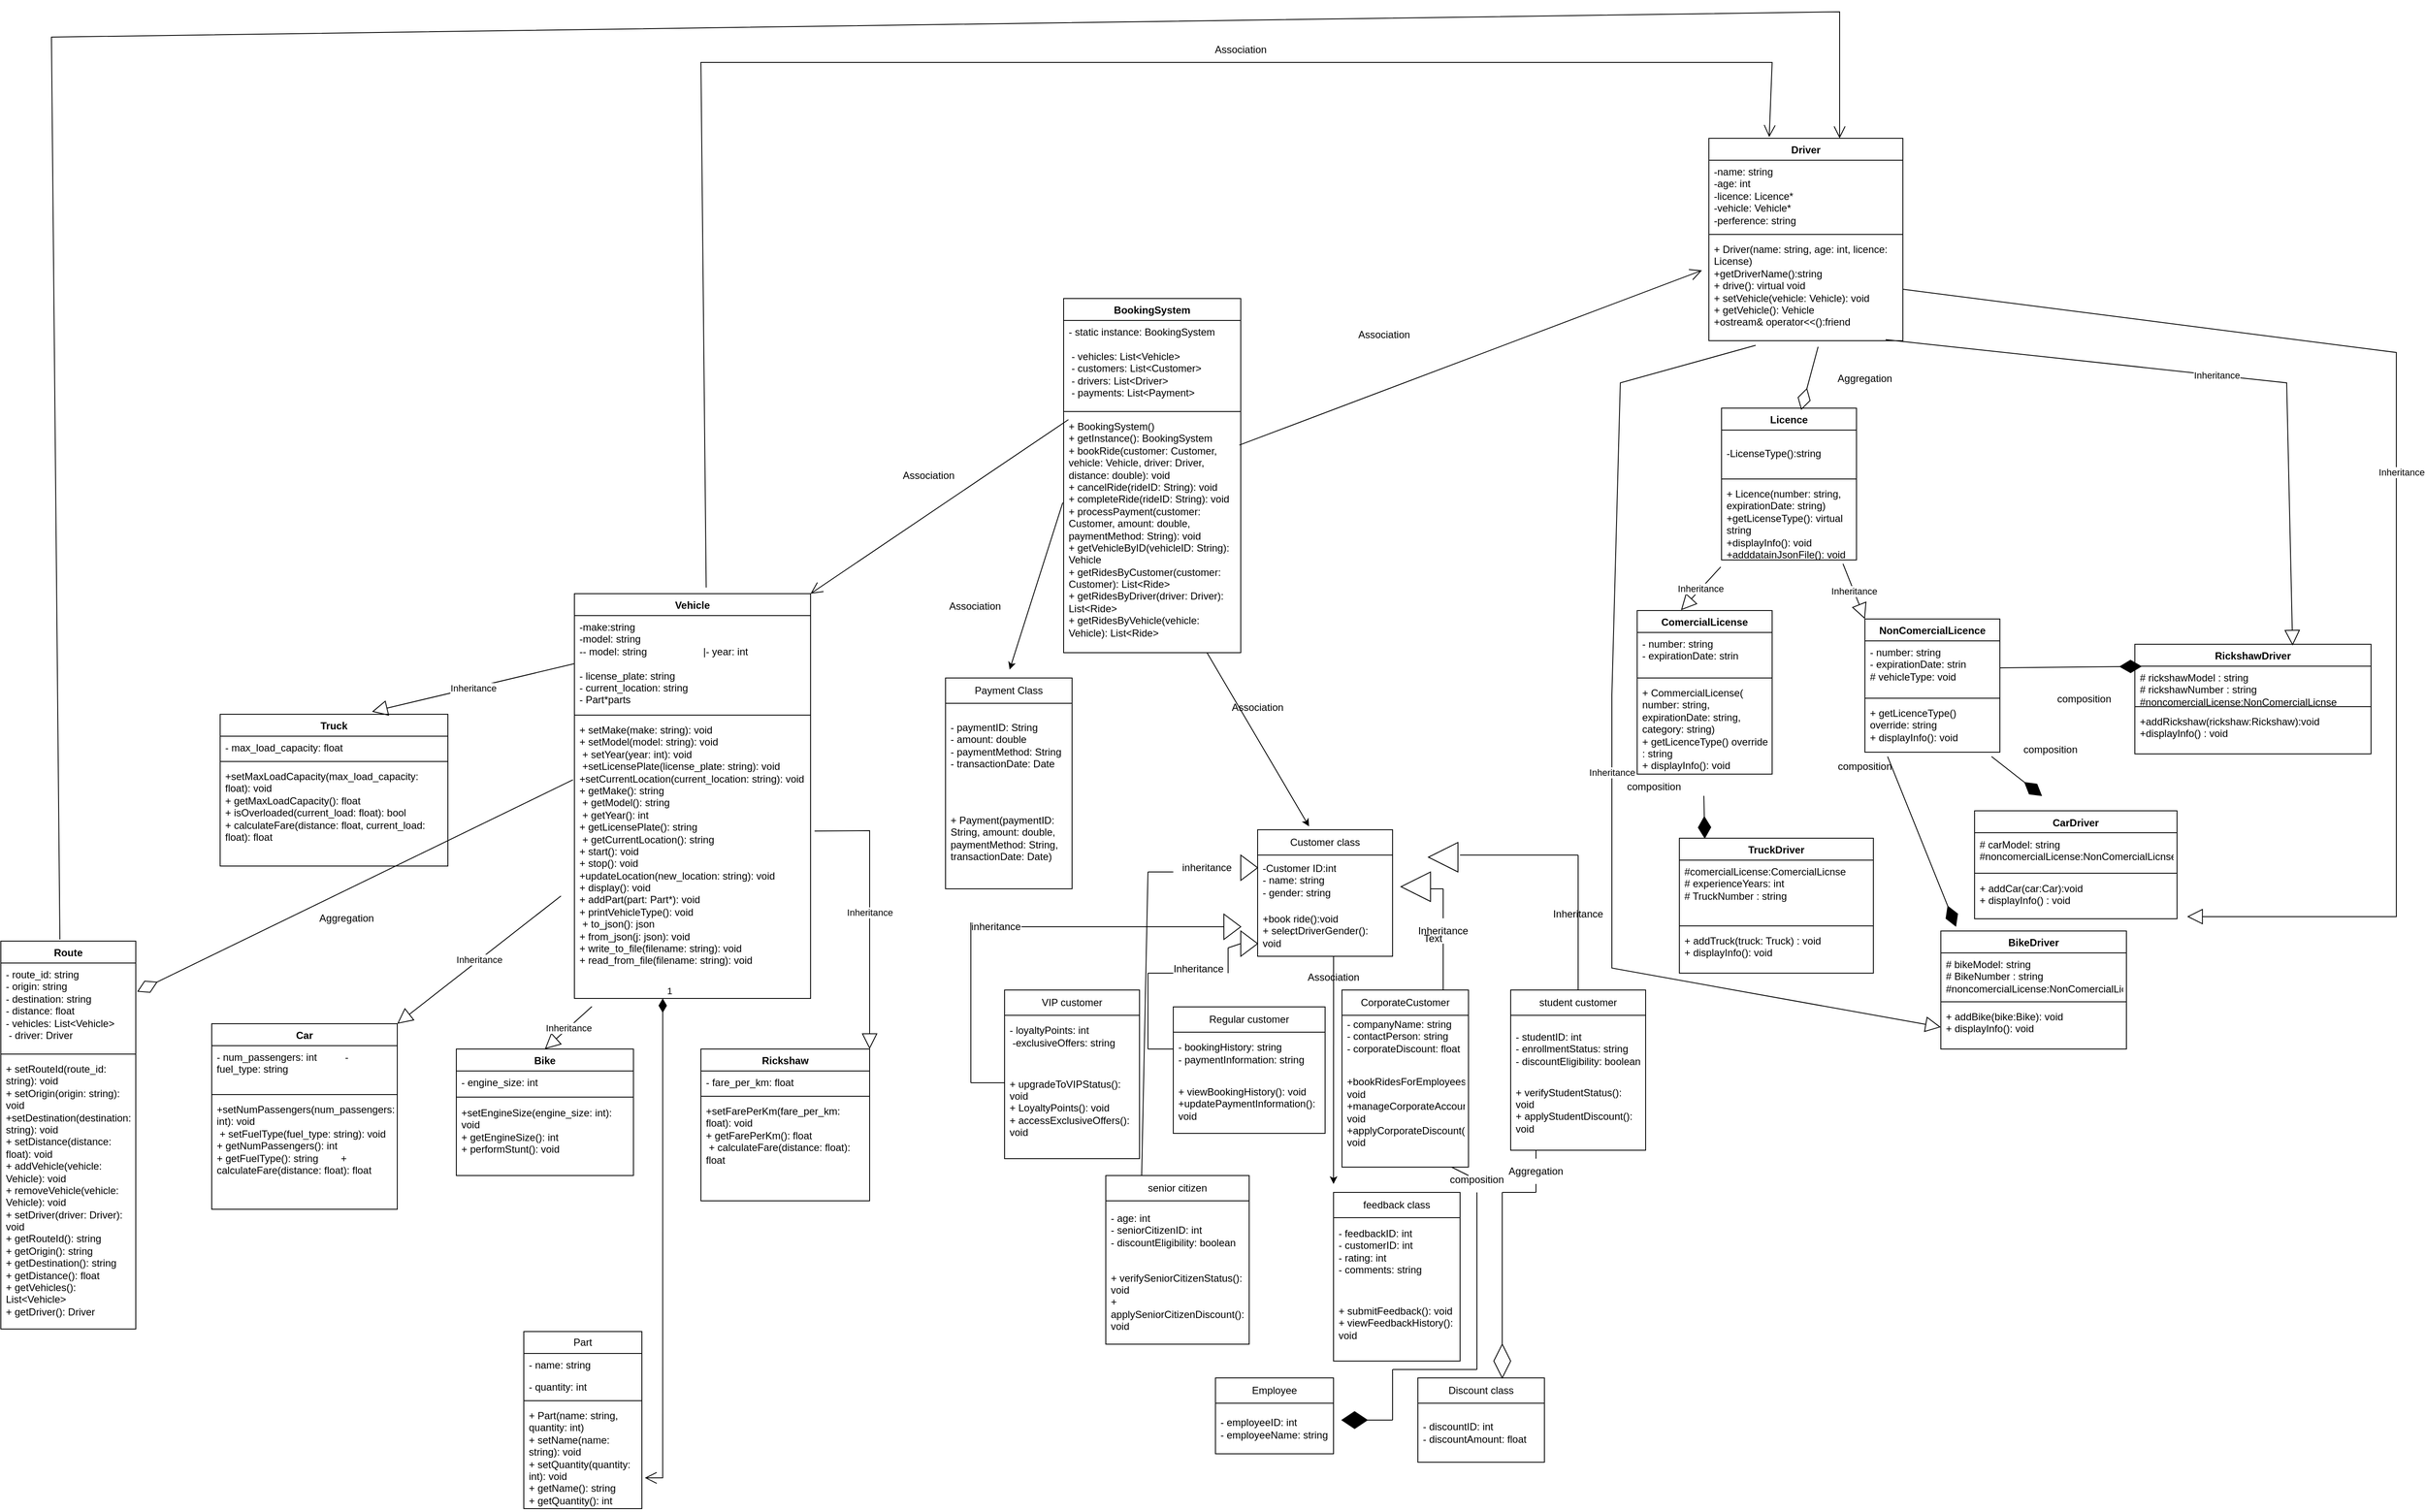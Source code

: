 <mxfile version="24.2.7" type="device">
  <diagram name="Page-1" id="b2SChXOLneaIwBMPU0sj">
    <mxGraphModel dx="2812" dy="2065" grid="1" gridSize="10" guides="1" tooltips="1" connect="1" arrows="1" fold="1" page="0" pageScale="1" pageWidth="850" pageHeight="1100" math="0" shadow="0">
      <root>
        <mxCell id="0" />
        <mxCell id="1" parent="0" />
        <mxCell id="_Mw1MRVdSRzYpenUVVy4-2" value="Customer class" style="swimlane;fontStyle=0;childLayout=stackLayout;horizontal=1;startSize=30;horizontalStack=0;resizeParent=1;resizeParentMax=0;resizeLast=0;collapsible=1;marginBottom=0;whiteSpace=wrap;html=1;" parent="1" vertex="1">
          <mxGeometry x="350" y="10" width="160" height="150" as="geometry" />
        </mxCell>
        <mxCell id="_Mw1MRVdSRzYpenUVVy4-3" value="-Customer ID:int&lt;br&gt; - name: string&lt;br/&gt;    - gender: string" style="text;strokeColor=none;fillColor=none;align=left;verticalAlign=middle;spacingLeft=4;spacingRight=4;overflow=hidden;points=[[0,0.5],[1,0.5]];portConstraint=eastwest;rotatable=0;whiteSpace=wrap;html=1;" parent="_Mw1MRVdSRzYpenUVVy4-2" vertex="1">
          <mxGeometry y="30" width="160" height="60" as="geometry" />
        </mxCell>
        <mxCell id="_Mw1MRVdSRzYpenUVVy4-5" value="+book ride():void&lt;br&gt;+ selectDriverGender(): void" style="text;strokeColor=none;fillColor=none;align=left;verticalAlign=middle;spacingLeft=4;spacingRight=4;overflow=hidden;points=[[0,0.5],[1,0.5]];portConstraint=eastwest;rotatable=0;whiteSpace=wrap;html=1;" parent="_Mw1MRVdSRzYpenUVVy4-2" vertex="1">
          <mxGeometry y="90" width="160" height="60" as="geometry" />
        </mxCell>
        <mxCell id="_Mw1MRVdSRzYpenUVVy4-10" value="Regular customer" style="swimlane;fontStyle=0;childLayout=stackLayout;horizontal=1;startSize=30;horizontalStack=0;resizeParent=1;resizeParentMax=0;resizeLast=0;collapsible=1;marginBottom=0;whiteSpace=wrap;html=1;" parent="1" vertex="1">
          <mxGeometry x="250" y="220" width="180" height="150" as="geometry" />
        </mxCell>
        <mxCell id="_Mw1MRVdSRzYpenUVVy4-11" value="- bookingHistory: string&lt;br/&gt;    - paymentInformation: string" style="text;strokeColor=none;fillColor=none;align=left;verticalAlign=middle;spacingLeft=4;spacingRight=4;overflow=hidden;points=[[0,0.5],[1,0.5]];portConstraint=eastwest;rotatable=0;whiteSpace=wrap;html=1;" parent="_Mw1MRVdSRzYpenUVVy4-10" vertex="1">
          <mxGeometry y="30" width="180" height="50" as="geometry" />
        </mxCell>
        <mxCell id="_Mw1MRVdSRzYpenUVVy4-13" value="+ viewBookingHistory(): void&lt;br&gt;+updatePaymentInformation(): void" style="text;strokeColor=none;fillColor=none;align=left;verticalAlign=middle;spacingLeft=4;spacingRight=4;overflow=hidden;points=[[0,0.5],[1,0.5]];portConstraint=eastwest;rotatable=0;whiteSpace=wrap;html=1;" parent="_Mw1MRVdSRzYpenUVVy4-10" vertex="1">
          <mxGeometry y="80" width="180" height="70" as="geometry" />
        </mxCell>
        <mxCell id="_Mw1MRVdSRzYpenUVVy4-14" value="VIP customer" style="swimlane;fontStyle=0;childLayout=stackLayout;horizontal=1;startSize=30;horizontalStack=0;resizeParent=1;resizeParentMax=0;resizeLast=0;collapsible=1;marginBottom=0;whiteSpace=wrap;html=1;" parent="1" vertex="1">
          <mxGeometry x="50" y="200" width="160" height="200" as="geometry" />
        </mxCell>
        <mxCell id="_Mw1MRVdSRzYpenUVVy4-15" value="- loyaltyPoints: int&amp;nbsp;&lt;br&gt;&amp;nbsp;-exclusiveOffers: string" style="text;strokeColor=none;fillColor=none;align=left;verticalAlign=middle;spacingLeft=4;spacingRight=4;overflow=hidden;points=[[0,0.5],[1,0.5]];portConstraint=eastwest;rotatable=0;whiteSpace=wrap;html=1;" parent="_Mw1MRVdSRzYpenUVVy4-14" vertex="1">
          <mxGeometry y="30" width="160" height="50" as="geometry" />
        </mxCell>
        <mxCell id="_Mw1MRVdSRzYpenUVVy4-17" value="+ upgradeToVIPStatus(): void&lt;br&gt;    + LoyaltyPoints(): void&lt;br&gt;    + accessExclusiveOffers(): void" style="text;strokeColor=none;fillColor=none;align=left;verticalAlign=middle;spacingLeft=4;spacingRight=4;overflow=hidden;points=[[0,0.5],[1,0.5]];portConstraint=eastwest;rotatable=0;whiteSpace=wrap;html=1;" parent="_Mw1MRVdSRzYpenUVVy4-14" vertex="1">
          <mxGeometry y="80" width="160" height="120" as="geometry" />
        </mxCell>
        <mxCell id="_Mw1MRVdSRzYpenUVVy4-18" value="CorporateCustomer" style="swimlane;fontStyle=0;childLayout=stackLayout;horizontal=1;startSize=30;horizontalStack=0;resizeParent=1;resizeParentMax=0;resizeLast=0;collapsible=1;marginBottom=0;whiteSpace=wrap;html=1;" parent="1" vertex="1">
          <mxGeometry x="450" y="200" width="150" height="210" as="geometry" />
        </mxCell>
        <mxCell id="_Mw1MRVdSRzYpenUVVy4-19" value="- companyName: string&lt;br/&gt;    - contactPerson: string&lt;br/&gt;    - corporateDiscount: float" style="text;strokeColor=none;fillColor=none;align=left;verticalAlign=middle;spacingLeft=4;spacingRight=4;overflow=hidden;points=[[0,0.5],[1,0.5]];portConstraint=eastwest;rotatable=0;whiteSpace=wrap;html=1;" parent="_Mw1MRVdSRzYpenUVVy4-18" vertex="1">
          <mxGeometry y="30" width="150" height="50" as="geometry" />
        </mxCell>
        <mxCell id="_Mw1MRVdSRzYpenUVVy4-21" value="+bookRidesForEmployees(): void&lt;br&gt;    +manageCorporateAccount(): void&lt;br&gt;    +applyCorporateDiscount(): void" style="text;strokeColor=none;fillColor=none;align=left;verticalAlign=middle;spacingLeft=4;spacingRight=4;overflow=hidden;points=[[0,0.5],[1,0.5]];portConstraint=eastwest;rotatable=0;whiteSpace=wrap;html=1;" parent="_Mw1MRVdSRzYpenUVVy4-18" vertex="1">
          <mxGeometry y="80" width="150" height="130" as="geometry" />
        </mxCell>
        <mxCell id="_Mw1MRVdSRzYpenUVVy4-22" value="student customer" style="swimlane;fontStyle=0;childLayout=stackLayout;horizontal=1;startSize=30;horizontalStack=0;resizeParent=1;resizeParentMax=0;resizeLast=0;collapsible=1;marginBottom=0;whiteSpace=wrap;html=1;" parent="1" vertex="1">
          <mxGeometry x="650" y="200" width="160" height="190" as="geometry" />
        </mxCell>
        <mxCell id="_Mw1MRVdSRzYpenUVVy4-23" value="- studentID: int&lt;br/&gt;    - enrollmentStatus: string&lt;br/&gt;    - discountEligibility: boolean" style="text;strokeColor=none;fillColor=none;align=left;verticalAlign=middle;spacingLeft=4;spacingRight=4;overflow=hidden;points=[[0,0.5],[1,0.5]];portConstraint=eastwest;rotatable=0;whiteSpace=wrap;html=1;" parent="_Mw1MRVdSRzYpenUVVy4-22" vertex="1">
          <mxGeometry y="30" width="160" height="80" as="geometry" />
        </mxCell>
        <mxCell id="_Mw1MRVdSRzYpenUVVy4-25" value="+ verifyStudentStatus(): void&lt;br/&gt;    + applyStudentDiscount(): void&lt;br/&gt;&lt;br/&gt;" style="text;strokeColor=none;fillColor=none;align=left;verticalAlign=middle;spacingLeft=4;spacingRight=4;overflow=hidden;points=[[0,0.5],[1,0.5]];portConstraint=eastwest;rotatable=0;whiteSpace=wrap;html=1;" parent="_Mw1MRVdSRzYpenUVVy4-22" vertex="1">
          <mxGeometry y="110" width="160" height="80" as="geometry" />
        </mxCell>
        <mxCell id="_Mw1MRVdSRzYpenUVVy4-26" value="senior citizen" style="swimlane;fontStyle=0;childLayout=stackLayout;horizontal=1;startSize=30;horizontalStack=0;resizeParent=1;resizeParentMax=0;resizeLast=0;collapsible=1;marginBottom=0;whiteSpace=wrap;html=1;" parent="1" vertex="1">
          <mxGeometry x="170" y="420" width="170" height="200" as="geometry" />
        </mxCell>
        <mxCell id="_Mw1MRVdSRzYpenUVVy4-27" value="- age: int&lt;br/&gt;    - seniorCitizenID: int&lt;br/&gt;    - discountEligibility: boolean" style="text;strokeColor=none;fillColor=none;align=left;verticalAlign=middle;spacingLeft=4;spacingRight=4;overflow=hidden;points=[[0,0.5],[1,0.5]];portConstraint=eastwest;rotatable=0;whiteSpace=wrap;html=1;" parent="_Mw1MRVdSRzYpenUVVy4-26" vertex="1">
          <mxGeometry y="30" width="170" height="70" as="geometry" />
        </mxCell>
        <mxCell id="_Mw1MRVdSRzYpenUVVy4-29" value="+ verifySeniorCitizenStatus(): void&lt;br/&gt;    + applySeniorCitizenDiscount(): void" style="text;strokeColor=none;fillColor=none;align=left;verticalAlign=middle;spacingLeft=4;spacingRight=4;overflow=hidden;points=[[0,0.5],[1,0.5]];portConstraint=eastwest;rotatable=0;whiteSpace=wrap;html=1;" parent="_Mw1MRVdSRzYpenUVVy4-26" vertex="1">
          <mxGeometry y="100" width="170" height="100" as="geometry" />
        </mxCell>
        <mxCell id="_Mw1MRVdSRzYpenUVVy4-30" value="feedback class" style="swimlane;fontStyle=0;childLayout=stackLayout;horizontal=1;startSize=30;horizontalStack=0;resizeParent=1;resizeParentMax=0;resizeLast=0;collapsible=1;marginBottom=0;whiteSpace=wrap;html=1;" parent="1" vertex="1">
          <mxGeometry x="440" y="440" width="150" height="200" as="geometry" />
        </mxCell>
        <mxCell id="_Mw1MRVdSRzYpenUVVy4-31" value="- feedbackID: int&lt;br/&gt;    - customerID: int&lt;br/&gt;    - rating: int&lt;br/&gt;    - comments: string" style="text;strokeColor=none;fillColor=none;align=left;verticalAlign=middle;spacingLeft=4;spacingRight=4;overflow=hidden;points=[[0,0.5],[1,0.5]];portConstraint=eastwest;rotatable=0;whiteSpace=wrap;html=1;" parent="_Mw1MRVdSRzYpenUVVy4-30" vertex="1">
          <mxGeometry y="30" width="150" height="80" as="geometry" />
        </mxCell>
        <mxCell id="_Mw1MRVdSRzYpenUVVy4-33" value=" + submitFeedback(): void&lt;br/&gt;    + viewFeedbackHistory(): void" style="text;strokeColor=none;fillColor=none;align=left;verticalAlign=middle;spacingLeft=4;spacingRight=4;overflow=hidden;points=[[0,0.5],[1,0.5]];portConstraint=eastwest;rotatable=0;whiteSpace=wrap;html=1;" parent="_Mw1MRVdSRzYpenUVVy4-30" vertex="1">
          <mxGeometry y="110" width="150" height="90" as="geometry" />
        </mxCell>
        <mxCell id="_Mw1MRVdSRzYpenUVVy4-111" value="" style="endArrow=none;html=1;rounded=0;" parent="_Mw1MRVdSRzYpenUVVy4-30" edge="1">
          <mxGeometry width="50" height="50" relative="1" as="geometry">
            <mxPoint x="70" y="210" as="sourcePoint" />
            <mxPoint x="170" y="210" as="targetPoint" />
          </mxGeometry>
        </mxCell>
        <mxCell id="_Mw1MRVdSRzYpenUVVy4-39" value="Employee" style="swimlane;fontStyle=0;childLayout=stackLayout;horizontal=1;startSize=30;horizontalStack=0;resizeParent=1;resizeParentMax=0;resizeLast=0;collapsible=1;marginBottom=0;whiteSpace=wrap;html=1;" parent="1" vertex="1">
          <mxGeometry x="300" y="660" width="140" height="90" as="geometry" />
        </mxCell>
        <mxCell id="_Mw1MRVdSRzYpenUVVy4-40" value="- employeeID: int&lt;br/&gt;    - employeeName: string" style="text;strokeColor=none;fillColor=none;align=left;verticalAlign=middle;spacingLeft=4;spacingRight=4;overflow=hidden;points=[[0,0.5],[1,0.5]];portConstraint=eastwest;rotatable=0;whiteSpace=wrap;html=1;" parent="_Mw1MRVdSRzYpenUVVy4-39" vertex="1">
          <mxGeometry y="30" width="140" height="60" as="geometry" />
        </mxCell>
        <mxCell id="_Mw1MRVdSRzYpenUVVy4-47" value="Discount class" style="swimlane;fontStyle=0;childLayout=stackLayout;horizontal=1;startSize=30;horizontalStack=0;resizeParent=1;resizeParentMax=0;resizeLast=0;collapsible=1;marginBottom=0;whiteSpace=wrap;html=1;" parent="1" vertex="1">
          <mxGeometry x="540" y="660" width="150" height="100" as="geometry" />
        </mxCell>
        <mxCell id="_Mw1MRVdSRzYpenUVVy4-110" value="" style="endArrow=none;html=1;rounded=0;" parent="_Mw1MRVdSRzYpenUVVy4-47" edge="1">
          <mxGeometry width="50" height="50" relative="1" as="geometry">
            <mxPoint x="-30" y="50" as="sourcePoint" />
            <mxPoint x="-30" y="-10" as="targetPoint" />
          </mxGeometry>
        </mxCell>
        <mxCell id="_Mw1MRVdSRzYpenUVVy4-49" value="- discountID: int&lt;br&gt;    - discountAmount: float&amp;nbsp;" style="text;strokeColor=none;fillColor=none;align=left;verticalAlign=middle;spacingLeft=4;spacingRight=4;overflow=hidden;points=[[0,0.5],[1,0.5]];portConstraint=eastwest;rotatable=0;whiteSpace=wrap;html=1;" parent="_Mw1MRVdSRzYpenUVVy4-47" vertex="1">
          <mxGeometry y="30" width="150" height="70" as="geometry" />
        </mxCell>
        <mxCell id="_Mw1MRVdSRzYpenUVVy4-51" value="" style="endArrow=none;html=1;rounded=0;" parent="1" edge="1">
          <mxGeometry width="50" height="50" relative="1" as="geometry">
            <mxPoint x="10" y="310" as="sourcePoint" />
            <mxPoint x="50" y="310" as="targetPoint" />
          </mxGeometry>
        </mxCell>
        <mxCell id="_Mw1MRVdSRzYpenUVVy4-52" value="" style="endArrow=none;html=1;rounded=0;" parent="1" edge="1">
          <mxGeometry width="50" height="50" relative="1" as="geometry">
            <mxPoint x="10" y="310" as="sourcePoint" />
            <mxPoint x="10" y="170" as="targetPoint" />
          </mxGeometry>
        </mxCell>
        <mxCell id="_Mw1MRVdSRzYpenUVVy4-58" value="" style="endArrow=none;html=1;rounded=0;" parent="1" source="_Mw1MRVdSRzYpenUVVy4-59" target="_Mw1MRVdSRzYpenUVVy4-54" edge="1">
          <mxGeometry width="50" height="50" relative="1" as="geometry">
            <mxPoint x="10" y="100" as="sourcePoint" />
            <mxPoint x="320" y="100" as="targetPoint" />
          </mxGeometry>
        </mxCell>
        <mxCell id="_Mw1MRVdSRzYpenUVVy4-54" value="" style="triangle;whiteSpace=wrap;html=1;" parent="1" vertex="1">
          <mxGeometry x="310" y="110" width="20" height="30" as="geometry" />
        </mxCell>
        <mxCell id="_Mw1MRVdSRzYpenUVVy4-60" value="" style="endArrow=none;html=1;rounded=0;" parent="1" target="_Mw1MRVdSRzYpenUVVy4-59" edge="1">
          <mxGeometry width="50" height="50" relative="1" as="geometry">
            <mxPoint x="10" y="170" as="sourcePoint" />
            <mxPoint x="310" y="95" as="targetPoint" />
            <Array as="points">
              <mxPoint x="10" y="120" />
            </Array>
          </mxGeometry>
        </mxCell>
        <mxCell id="_Mw1MRVdSRzYpenUVVy4-59" value="inheritance" style="text;html=1;strokeColor=none;fillColor=none;align=center;verticalAlign=middle;whiteSpace=wrap;rounded=0;" parent="1" vertex="1">
          <mxGeometry x="10" y="110" width="60" height="30" as="geometry" />
        </mxCell>
        <mxCell id="_Mw1MRVdSRzYpenUVVy4-72" value="" style="endArrow=none;html=1;rounded=0;" parent="1" edge="1">
          <mxGeometry width="50" height="50" relative="1" as="geometry">
            <mxPoint x="220" y="270" as="sourcePoint" />
            <mxPoint x="250" y="270" as="targetPoint" />
          </mxGeometry>
        </mxCell>
        <mxCell id="_Mw1MRVdSRzYpenUVVy4-75" value="" style="endArrow=none;html=1;rounded=0;" parent="1" edge="1">
          <mxGeometry width="50" height="50" relative="1" as="geometry">
            <mxPoint x="390" y="130" as="sourcePoint" />
            <mxPoint x="390" y="135" as="targetPoint" />
          </mxGeometry>
        </mxCell>
        <mxCell id="_Mw1MRVdSRzYpenUVVy4-78" value="" style="triangle;whiteSpace=wrap;html=1;" parent="1" vertex="1">
          <mxGeometry x="330" y="130" width="20" height="30" as="geometry" />
        </mxCell>
        <mxCell id="_Mw1MRVdSRzYpenUVVy4-79" value="Inheritance" style="text;html=1;strokeColor=none;fillColor=none;align=center;verticalAlign=middle;whiteSpace=wrap;rounded=0;" parent="1" vertex="1">
          <mxGeometry x="250" y="160" width="60" height="30" as="geometry" />
        </mxCell>
        <mxCell id="_Mw1MRVdSRzYpenUVVy4-81" value="" style="endArrow=none;html=1;rounded=0;" parent="1" source="_Mw1MRVdSRzYpenUVVy4-84" edge="1">
          <mxGeometry width="50" height="50" relative="1" as="geometry">
            <mxPoint x="570" y="200" as="sourcePoint" />
            <mxPoint x="570" y="80" as="targetPoint" />
          </mxGeometry>
        </mxCell>
        <mxCell id="_Mw1MRVdSRzYpenUVVy4-82" value="" style="triangle;whiteSpace=wrap;html=1;rotation=-180;" parent="1" vertex="1">
          <mxGeometry x="520" y="60" width="35" height="35" as="geometry" />
        </mxCell>
        <mxCell id="_Mw1MRVdSRzYpenUVVy4-83" value="" style="endArrow=none;html=1;rounded=0;" parent="1" edge="1">
          <mxGeometry width="50" height="50" relative="1" as="geometry">
            <mxPoint x="555" y="80" as="sourcePoint" />
            <mxPoint x="570" y="80" as="targetPoint" />
          </mxGeometry>
        </mxCell>
        <mxCell id="_Mw1MRVdSRzYpenUVVy4-85" value="" style="endArrow=none;html=1;rounded=0;" parent="1" target="_Mw1MRVdSRzYpenUVVy4-84" edge="1">
          <mxGeometry width="50" height="50" relative="1" as="geometry">
            <mxPoint x="570" y="200" as="sourcePoint" />
            <mxPoint x="570" y="80" as="targetPoint" />
          </mxGeometry>
        </mxCell>
        <mxCell id="_Mw1MRVdSRzYpenUVVy4-84" value="Inheritance" style="text;html=1;strokeColor=none;fillColor=none;align=center;verticalAlign=middle;whiteSpace=wrap;rounded=0;" parent="1" vertex="1">
          <mxGeometry x="540" y="115" width="60" height="30" as="geometry" />
        </mxCell>
        <mxCell id="_Mw1MRVdSRzYpenUVVy4-86" value="" style="triangle;whiteSpace=wrap;html=1;rotation=-180;" parent="1" vertex="1">
          <mxGeometry x="552.5" y="25" width="35" height="35" as="geometry" />
        </mxCell>
        <mxCell id="_Mw1MRVdSRzYpenUVVy4-89" value="" style="endArrow=none;html=1;rounded=0;" parent="1" edge="1">
          <mxGeometry width="50" height="50" relative="1" as="geometry">
            <mxPoint x="590" y="40" as="sourcePoint" />
            <mxPoint x="730" y="40" as="targetPoint" />
          </mxGeometry>
        </mxCell>
        <mxCell id="_Mw1MRVdSRzYpenUVVy4-90" value="" style="endArrow=none;html=1;rounded=0;exitX=0.5;exitY=0;exitDx=0;exitDy=0;" parent="1" source="_Mw1MRVdSRzYpenUVVy4-22" edge="1">
          <mxGeometry width="50" height="50" relative="1" as="geometry">
            <mxPoint x="680" y="90" as="sourcePoint" />
            <mxPoint x="730" y="40" as="targetPoint" />
          </mxGeometry>
        </mxCell>
        <mxCell id="_Mw1MRVdSRzYpenUVVy4-91" value="Inheritance" style="text;html=1;strokeColor=none;fillColor=none;align=center;verticalAlign=middle;whiteSpace=wrap;rounded=0;" parent="1" vertex="1">
          <mxGeometry x="700" y="95" width="60" height="30" as="geometry" />
        </mxCell>
        <mxCell id="_Mw1MRVdSRzYpenUVVy4-94" value="" style="triangle;whiteSpace=wrap;html=1;" parent="1" vertex="1">
          <mxGeometry x="330" y="40" width="20" height="30" as="geometry" />
        </mxCell>
        <mxCell id="_Mw1MRVdSRzYpenUVVy4-95" value="inheritance" style="text;html=1;strokeColor=none;fillColor=none;align=center;verticalAlign=middle;whiteSpace=wrap;rounded=0;" parent="1" vertex="1">
          <mxGeometry x="260" y="40" width="60" height="30" as="geometry" />
        </mxCell>
        <mxCell id="_Mw1MRVdSRzYpenUVVy4-99" value="" style="endArrow=classic;html=1;rounded=0;exitX=0.563;exitY=1;exitDx=0;exitDy=0;exitPerimeter=0;" parent="1" source="_Mw1MRVdSRzYpenUVVy4-5" edge="1">
          <mxGeometry width="50" height="50" relative="1" as="geometry">
            <mxPoint x="425" y="220" as="sourcePoint" />
            <mxPoint x="440" y="430" as="targetPoint" />
          </mxGeometry>
        </mxCell>
        <mxCell id="_Mw1MRVdSRzYpenUVVy4-100" value="Association" style="text;html=1;strokeColor=none;fillColor=none;align=center;verticalAlign=middle;whiteSpace=wrap;rounded=0;" parent="1" vertex="1">
          <mxGeometry x="410" y="170" width="60" height="30" as="geometry" />
        </mxCell>
        <mxCell id="_Mw1MRVdSRzYpenUVVy4-102" value="" style="endArrow=none;html=1;rounded=0;" parent="1" source="_Mw1MRVdSRzYpenUVVy4-106" edge="1">
          <mxGeometry width="50" height="50" relative="1" as="geometry">
            <mxPoint x="610" y="460" as="sourcePoint" />
            <mxPoint x="600" y="420" as="targetPoint" />
          </mxGeometry>
        </mxCell>
        <mxCell id="_Mw1MRVdSRzYpenUVVy4-107" value="" style="endArrow=none;html=1;rounded=0;" parent="1" target="_Mw1MRVdSRzYpenUVVy4-106" edge="1">
          <mxGeometry width="50" height="50" relative="1" as="geometry">
            <mxPoint x="610" y="650" as="sourcePoint" />
            <mxPoint x="610" y="150" as="targetPoint" />
          </mxGeometry>
        </mxCell>
        <mxCell id="_Mw1MRVdSRzYpenUVVy4-106" value="composition" style="text;html=1;strokeColor=none;fillColor=none;align=center;verticalAlign=middle;whiteSpace=wrap;rounded=0;" parent="1" vertex="1">
          <mxGeometry x="580" y="410" width="60" height="30" as="geometry" />
        </mxCell>
        <mxCell id="_Mw1MRVdSRzYpenUVVy4-108" value="" style="rhombus;whiteSpace=wrap;html=1;fillColor=#000000;" parent="1" vertex="1">
          <mxGeometry x="450" y="700" width="30" height="20" as="geometry" />
        </mxCell>
        <mxCell id="_Mw1MRVdSRzYpenUVVy4-109" value="" style="endArrow=none;html=1;rounded=0;" parent="1" edge="1">
          <mxGeometry width="50" height="50" relative="1" as="geometry">
            <mxPoint x="480" y="710" as="sourcePoint" />
            <mxPoint x="510" y="710" as="targetPoint" />
          </mxGeometry>
        </mxCell>
        <mxCell id="_Mw1MRVdSRzYpenUVVy4-113" value="" style="endArrow=none;html=1;rounded=0;" parent="1" source="_Mw1MRVdSRzYpenUVVy4-117" edge="1">
          <mxGeometry width="50" height="50" relative="1" as="geometry">
            <mxPoint x="680" y="440" as="sourcePoint" />
            <mxPoint x="680" y="390" as="targetPoint" />
          </mxGeometry>
        </mxCell>
        <mxCell id="_Mw1MRVdSRzYpenUVVy4-114" value="" style="endArrow=none;html=1;rounded=0;" parent="1" edge="1">
          <mxGeometry width="50" height="50" relative="1" as="geometry">
            <mxPoint x="640" y="440" as="sourcePoint" />
            <mxPoint x="680" y="440" as="targetPoint" />
          </mxGeometry>
        </mxCell>
        <mxCell id="_Mw1MRVdSRzYpenUVVy4-115" value="" style="endArrow=none;html=1;rounded=0;entryX=1;entryY=1;entryDx=0;entryDy=0;" parent="1" target="_Mw1MRVdSRzYpenUVVy4-106" edge="1">
          <mxGeometry width="50" height="50" relative="1" as="geometry">
            <mxPoint x="640" y="630" as="sourcePoint" />
            <mxPoint x="650" y="430" as="targetPoint" />
          </mxGeometry>
        </mxCell>
        <mxCell id="_Mw1MRVdSRzYpenUVVy4-116" value="" style="rhombus;whiteSpace=wrap;html=1;" parent="1" vertex="1">
          <mxGeometry x="630" y="620" width="20" height="40" as="geometry" />
        </mxCell>
        <mxCell id="_Mw1MRVdSRzYpenUVVy4-118" value="" style="endArrow=none;html=1;rounded=0;" parent="1" target="_Mw1MRVdSRzYpenUVVy4-117" edge="1">
          <mxGeometry width="50" height="50" relative="1" as="geometry">
            <mxPoint x="680" y="440" as="sourcePoint" />
            <mxPoint x="680" y="390" as="targetPoint" />
          </mxGeometry>
        </mxCell>
        <mxCell id="_Mw1MRVdSRzYpenUVVy4-117" value="Aggregation" style="text;html=1;strokeColor=none;fillColor=none;align=center;verticalAlign=middle;whiteSpace=wrap;rounded=0;" parent="1" vertex="1">
          <mxGeometry x="650" y="400" width="60" height="30" as="geometry" />
        </mxCell>
        <mxCell id="_Mw1MRVdSRzYpenUVVy4-73" value="" style="endArrow=none;html=1;rounded=0;" parent="1" edge="1">
          <mxGeometry width="50" height="50" relative="1" as="geometry">
            <mxPoint x="220" y="270" as="sourcePoint" />
            <mxPoint x="220" y="180" as="targetPoint" />
          </mxGeometry>
        </mxCell>
        <mxCell id="_Mw1MRVdSRzYpenUVVy4-124" value="" style="endArrow=none;html=1;rounded=0;" parent="1" edge="1">
          <mxGeometry width="50" height="50" relative="1" as="geometry">
            <mxPoint x="220" y="180" as="sourcePoint" />
            <mxPoint x="250" y="180" as="targetPoint" />
          </mxGeometry>
        </mxCell>
        <mxCell id="_Mw1MRVdSRzYpenUVVy4-125" value="" style="endArrow=none;html=1;rounded=0;" parent="1" edge="1">
          <mxGeometry width="50" height="50" relative="1" as="geometry">
            <mxPoint x="315" y="180" as="sourcePoint" />
            <mxPoint x="315" y="150" as="targetPoint" />
          </mxGeometry>
        </mxCell>
        <mxCell id="_Mw1MRVdSRzYpenUVVy4-126" value="" style="endArrow=none;html=1;rounded=0;entryX=0;entryY=0.5;entryDx=0;entryDy=0;" parent="1" target="_Mw1MRVdSRzYpenUVVy4-78" edge="1">
          <mxGeometry width="50" height="50" relative="1" as="geometry">
            <mxPoint x="315" y="150" as="sourcePoint" />
            <mxPoint x="365" y="100" as="targetPoint" />
          </mxGeometry>
        </mxCell>
        <mxCell id="_Mw1MRVdSRzYpenUVVy4-134" value="" style="endArrow=none;html=1;rounded=0;" parent="1" edge="1">
          <mxGeometry width="50" height="50" relative="1" as="geometry">
            <mxPoint x="220" y="60" as="sourcePoint" />
            <mxPoint x="250" y="60" as="targetPoint" />
          </mxGeometry>
        </mxCell>
        <mxCell id="_Mw1MRVdSRzYpenUVVy4-135" value="" style="endArrow=none;html=1;rounded=0;exitX=0.25;exitY=0;exitDx=0;exitDy=0;" parent="1" source="_Mw1MRVdSRzYpenUVVy4-26" edge="1">
          <mxGeometry width="50" height="50" relative="1" as="geometry">
            <mxPoint x="220" y="420" as="sourcePoint" />
            <mxPoint x="220" y="60" as="targetPoint" />
          </mxGeometry>
        </mxCell>
        <mxCell id="_Mw1MRVdSRzYpenUVVy4-141" value="Payment Class" style="swimlane;fontStyle=0;childLayout=stackLayout;horizontal=1;startSize=30;horizontalStack=0;resizeParent=1;resizeParentMax=0;resizeLast=0;collapsible=1;marginBottom=0;whiteSpace=wrap;html=1;" parent="1" vertex="1">
          <mxGeometry x="-20" y="-170" width="150" height="250" as="geometry" />
        </mxCell>
        <mxCell id="_Mw1MRVdSRzYpenUVVy4-142" value="- paymentID: String&lt;br/&gt;    - amount: double&lt;br/&gt;    - paymentMethod: String&lt;br/&gt;    - transactionDate: Date" style="text;strokeColor=none;fillColor=none;align=left;verticalAlign=middle;spacingLeft=4;spacingRight=4;overflow=hidden;points=[[0,0.5],[1,0.5]];portConstraint=eastwest;rotatable=0;whiteSpace=wrap;html=1;" parent="_Mw1MRVdSRzYpenUVVy4-141" vertex="1">
          <mxGeometry y="30" width="150" height="100" as="geometry" />
        </mxCell>
        <mxCell id="_Mw1MRVdSRzYpenUVVy4-144" value="+ Payment(paymentID: String, amount: double, paymentMethod: String, transactionDate: Date)" style="text;strokeColor=none;fillColor=none;align=left;verticalAlign=middle;spacingLeft=4;spacingRight=4;overflow=hidden;points=[[0,0.5],[1,0.5]];portConstraint=eastwest;rotatable=0;whiteSpace=wrap;html=1;" parent="_Mw1MRVdSRzYpenUVVy4-141" vertex="1">
          <mxGeometry y="130" width="150" height="120" as="geometry" />
        </mxCell>
        <mxCell id="_Mw1MRVdSRzYpenUVVy4-158" value="" style="endArrow=classic;html=1;rounded=0;entryX=0.381;entryY=-0.027;entryDx=0;entryDy=0;entryPerimeter=0;" parent="1" target="_Mw1MRVdSRzYpenUVVy4-2" edge="1">
          <mxGeometry width="50" height="50" relative="1" as="geometry">
            <mxPoint x="290" y="-200" as="sourcePoint" />
            <mxPoint x="360" y="-270" as="targetPoint" />
          </mxGeometry>
        </mxCell>
        <mxCell id="_Mw1MRVdSRzYpenUVVy4-160" value="" style="endArrow=classic;html=1;rounded=0;exitX=-0.005;exitY=0.475;exitDx=0;exitDy=0;exitPerimeter=0;" parent="1" edge="1">
          <mxGeometry width="50" height="50" relative="1" as="geometry">
            <mxPoint x="119.0" y="-378.0" as="sourcePoint" />
            <mxPoint x="56" y="-180" as="targetPoint" />
          </mxGeometry>
        </mxCell>
        <mxCell id="_Mw1MRVdSRzYpenUVVy4-162" value="Association" style="text;html=1;strokeColor=none;fillColor=none;align=center;verticalAlign=middle;whiteSpace=wrap;rounded=0;" parent="1" vertex="1">
          <mxGeometry x="320" y="-150" width="60" height="30" as="geometry" />
        </mxCell>
        <mxCell id="ivbmzbm6YWLpx0lAiiNM-5" value="Licence" style="swimlane;fontStyle=1;align=center;verticalAlign=top;childLayout=stackLayout;horizontal=1;startSize=26;horizontalStack=0;resizeParent=1;resizeParentMax=0;resizeLast=0;collapsible=1;marginBottom=0;whiteSpace=wrap;html=1;" parent="1" vertex="1">
          <mxGeometry x="900" y="-490" width="160" height="180" as="geometry" />
        </mxCell>
        <mxCell id="ivbmzbm6YWLpx0lAiiNM-6" value="&lt;div&gt;&lt;br&gt;&lt;/div&gt;&lt;div&gt;-LicenseType():string&lt;/div&gt;" style="text;strokeColor=none;fillColor=none;align=left;verticalAlign=top;spacingLeft=4;spacingRight=4;overflow=hidden;rotatable=0;points=[[0,0.5],[1,0.5]];portConstraint=eastwest;whiteSpace=wrap;html=1;" parent="ivbmzbm6YWLpx0lAiiNM-5" vertex="1">
          <mxGeometry y="26" width="160" height="54" as="geometry" />
        </mxCell>
        <mxCell id="ivbmzbm6YWLpx0lAiiNM-7" value="" style="line;strokeWidth=1;fillColor=none;align=left;verticalAlign=middle;spacingTop=-1;spacingLeft=3;spacingRight=3;rotatable=0;labelPosition=right;points=[];portConstraint=eastwest;strokeColor=inherit;" parent="ivbmzbm6YWLpx0lAiiNM-5" vertex="1">
          <mxGeometry y="80" width="160" height="8" as="geometry" />
        </mxCell>
        <mxCell id="ivbmzbm6YWLpx0lAiiNM-8" value="+ Licence(number: string, expirationDate: string)&lt;div&gt;+getLicenseType(): virtual string&lt;/div&gt;&lt;div&gt;+displayInfo(): void&lt;/div&gt;&lt;div&gt;+adddatainJsonFile(): void&lt;/div&gt;" style="text;strokeColor=none;fillColor=none;align=left;verticalAlign=top;spacingLeft=4;spacingRight=4;overflow=hidden;rotatable=0;points=[[0,0.5],[1,0.5]];portConstraint=eastwest;whiteSpace=wrap;html=1;" parent="ivbmzbm6YWLpx0lAiiNM-5" vertex="1">
          <mxGeometry y="88" width="160" height="92" as="geometry" />
        </mxCell>
        <mxCell id="ivbmzbm6YWLpx0lAiiNM-14" value="NonComercialLicence" style="swimlane;fontStyle=1;align=center;verticalAlign=top;childLayout=stackLayout;horizontal=1;startSize=26;horizontalStack=0;resizeParent=1;resizeParentMax=0;resizeLast=0;collapsible=1;marginBottom=0;whiteSpace=wrap;html=1;" parent="1" vertex="1">
          <mxGeometry x="1070" y="-240" width="160" height="158" as="geometry" />
        </mxCell>
        <mxCell id="ivbmzbm6YWLpx0lAiiNM-15" value="- number: string&lt;br&gt;&lt;span style=&quot;background-color: initial;&quot;&gt;- expirationDate: strin&lt;/span&gt;&lt;div&gt;# vehicleType: void&lt;/div&gt;" style="text;strokeColor=none;fillColor=none;align=left;verticalAlign=top;spacingLeft=4;spacingRight=4;overflow=hidden;rotatable=0;points=[[0,0.5],[1,0.5]];portConstraint=eastwest;whiteSpace=wrap;html=1;" parent="ivbmzbm6YWLpx0lAiiNM-14" vertex="1">
          <mxGeometry y="26" width="160" height="64" as="geometry" />
        </mxCell>
        <mxCell id="ivbmzbm6YWLpx0lAiiNM-16" value="" style="line;strokeWidth=1;fillColor=none;align=left;verticalAlign=middle;spacingTop=-1;spacingLeft=3;spacingRight=3;rotatable=0;labelPosition=right;points=[];portConstraint=eastwest;strokeColor=inherit;" parent="ivbmzbm6YWLpx0lAiiNM-14" vertex="1">
          <mxGeometry y="90" width="160" height="8" as="geometry" />
        </mxCell>
        <mxCell id="ivbmzbm6YWLpx0lAiiNM-17" value="+ getLicenceType() override: string&lt;div&gt;+ displayInfo(): void&lt;/div&gt;" style="text;strokeColor=none;fillColor=none;align=left;verticalAlign=top;spacingLeft=4;spacingRight=4;overflow=hidden;rotatable=0;points=[[0,0.5],[1,0.5]];portConstraint=eastwest;whiteSpace=wrap;html=1;" parent="ivbmzbm6YWLpx0lAiiNM-14" vertex="1">
          <mxGeometry y="98" width="160" height="60" as="geometry" />
        </mxCell>
        <mxCell id="ivbmzbm6YWLpx0lAiiNM-23" value="TruckDriver" style="swimlane;fontStyle=1;align=center;verticalAlign=top;childLayout=stackLayout;horizontal=1;startSize=26;horizontalStack=0;resizeParent=1;resizeParentMax=0;resizeLast=0;collapsible=1;marginBottom=0;whiteSpace=wrap;html=1;" parent="1" vertex="1">
          <mxGeometry x="850" y="20" width="230" height="160" as="geometry" />
        </mxCell>
        <mxCell id="ivbmzbm6YWLpx0lAiiNM-24" value="&lt;div&gt;#comercialLicense:ComercialLicnse&lt;/div&gt;# experienceYears: int&lt;div&gt;# TruckNumber : string&lt;/div&gt;" style="text;strokeColor=none;fillColor=none;align=left;verticalAlign=top;spacingLeft=4;spacingRight=4;overflow=hidden;rotatable=0;points=[[0,0.5],[1,0.5]];portConstraint=eastwest;whiteSpace=wrap;html=1;" parent="ivbmzbm6YWLpx0lAiiNM-23" vertex="1">
          <mxGeometry y="26" width="230" height="74" as="geometry" />
        </mxCell>
        <mxCell id="ivbmzbm6YWLpx0lAiiNM-25" value="" style="line;strokeWidth=1;fillColor=none;align=left;verticalAlign=middle;spacingTop=-1;spacingLeft=3;spacingRight=3;rotatable=0;labelPosition=right;points=[];portConstraint=eastwest;strokeColor=inherit;" parent="ivbmzbm6YWLpx0lAiiNM-23" vertex="1">
          <mxGeometry y="100" width="230" height="8" as="geometry" />
        </mxCell>
        <mxCell id="ivbmzbm6YWLpx0lAiiNM-26" value="&lt;div&gt;+ addTruck(truck: Truck) : void&lt;/div&gt;+ displayInfo(): void" style="text;strokeColor=none;fillColor=none;align=left;verticalAlign=top;spacingLeft=4;spacingRight=4;overflow=hidden;rotatable=0;points=[[0,0.5],[1,0.5]];portConstraint=eastwest;whiteSpace=wrap;html=1;" parent="ivbmzbm6YWLpx0lAiiNM-23" vertex="1">
          <mxGeometry y="108" width="230" height="52" as="geometry" />
        </mxCell>
        <mxCell id="ivbmzbm6YWLpx0lAiiNM-27" value="CarDriver" style="swimlane;fontStyle=1;align=center;verticalAlign=top;childLayout=stackLayout;horizontal=1;startSize=26;horizontalStack=0;resizeParent=1;resizeParentMax=0;resizeLast=0;collapsible=1;marginBottom=0;whiteSpace=wrap;html=1;" parent="1" vertex="1">
          <mxGeometry x="1200" y="-12.5" width="240" height="128" as="geometry" />
        </mxCell>
        <mxCell id="ivbmzbm6YWLpx0lAiiNM-28" value="# carModel: string&lt;div&gt;#noncomercialLicense:NonComercialLicnse&lt;br&gt;&lt;/div&gt;" style="text;strokeColor=none;fillColor=none;align=left;verticalAlign=top;spacingLeft=4;spacingRight=4;overflow=hidden;rotatable=0;points=[[0,0.5],[1,0.5]];portConstraint=eastwest;whiteSpace=wrap;html=1;" parent="ivbmzbm6YWLpx0lAiiNM-27" vertex="1">
          <mxGeometry y="26" width="240" height="44" as="geometry" />
        </mxCell>
        <mxCell id="ivbmzbm6YWLpx0lAiiNM-29" value="" style="line;strokeWidth=1;fillColor=none;align=left;verticalAlign=middle;spacingTop=-1;spacingLeft=3;spacingRight=3;rotatable=0;labelPosition=right;points=[];portConstraint=eastwest;strokeColor=inherit;" parent="ivbmzbm6YWLpx0lAiiNM-27" vertex="1">
          <mxGeometry y="70" width="240" height="8" as="geometry" />
        </mxCell>
        <mxCell id="ivbmzbm6YWLpx0lAiiNM-30" value="&lt;div&gt;+ addCar(car:Car):void&lt;/div&gt;+ displayInfo() : void" style="text;strokeColor=none;fillColor=none;align=left;verticalAlign=top;spacingLeft=4;spacingRight=4;overflow=hidden;rotatable=0;points=[[0,0.5],[1,0.5]];portConstraint=eastwest;whiteSpace=wrap;html=1;" parent="ivbmzbm6YWLpx0lAiiNM-27" vertex="1">
          <mxGeometry y="78" width="240" height="50" as="geometry" />
        </mxCell>
        <mxCell id="ivbmzbm6YWLpx0lAiiNM-32" value="RickshawDriver" style="swimlane;fontStyle=1;align=center;verticalAlign=top;childLayout=stackLayout;horizontal=1;startSize=26;horizontalStack=0;resizeParent=1;resizeParentMax=0;resizeLast=0;collapsible=1;marginBottom=0;whiteSpace=wrap;html=1;" parent="1" vertex="1">
          <mxGeometry x="1390" y="-210" width="280" height="130" as="geometry" />
        </mxCell>
        <mxCell id="ivbmzbm6YWLpx0lAiiNM-33" value="# rickshawModel : string&lt;div&gt;# rickshawNumber : string&lt;/div&gt;&lt;div&gt;#noncomercialLicense:NonComercialLicnse&lt;br&gt;&lt;/div&gt;" style="text;strokeColor=none;fillColor=none;align=left;verticalAlign=top;spacingLeft=4;spacingRight=4;overflow=hidden;rotatable=0;points=[[0,0.5],[1,0.5]];portConstraint=eastwest;whiteSpace=wrap;html=1;" parent="ivbmzbm6YWLpx0lAiiNM-32" vertex="1">
          <mxGeometry y="26" width="280" height="44" as="geometry" />
        </mxCell>
        <mxCell id="ivbmzbm6YWLpx0lAiiNM-34" value="" style="line;strokeWidth=1;fillColor=none;align=left;verticalAlign=middle;spacingTop=-1;spacingLeft=3;spacingRight=3;rotatable=0;labelPosition=right;points=[];portConstraint=eastwest;strokeColor=inherit;" parent="ivbmzbm6YWLpx0lAiiNM-32" vertex="1">
          <mxGeometry y="70" width="280" height="8" as="geometry" />
        </mxCell>
        <mxCell id="ivbmzbm6YWLpx0lAiiNM-35" value="&lt;div&gt;+addRickshaw(rickshaw:Rickshaw):void&lt;/div&gt;+displayInfo() : void" style="text;strokeColor=none;fillColor=none;align=left;verticalAlign=top;spacingLeft=4;spacingRight=4;overflow=hidden;rotatable=0;points=[[0,0.5],[1,0.5]];portConstraint=eastwest;whiteSpace=wrap;html=1;" parent="ivbmzbm6YWLpx0lAiiNM-32" vertex="1">
          <mxGeometry y="78" width="280" height="52" as="geometry" />
        </mxCell>
        <mxCell id="ivbmzbm6YWLpx0lAiiNM-45" value="" style="endArrow=diamondThin;endFill=1;endSize=24;html=1;rounded=0;exitX=0.168;exitY=1.086;exitDx=0;exitDy=0;exitPerimeter=0;entryX=0.082;entryY=-0.036;entryDx=0;entryDy=0;entryPerimeter=0;" parent="1" source="ivbmzbm6YWLpx0lAiiNM-17" target="ivbmzbm6YWLpx0lAiiNM-82" edge="1">
          <mxGeometry width="160" relative="1" as="geometry">
            <mxPoint x="1250.0" y="-409.998" as="sourcePoint" />
            <mxPoint x="1252.86" y="-317.0" as="targetPoint" />
          </mxGeometry>
        </mxCell>
        <mxCell id="ivbmzbm6YWLpx0lAiiNM-48" value="Inheritance" style="endArrow=block;endSize=16;endFill=0;html=1;rounded=0;exitX=-0.006;exitY=1.09;exitDx=0;exitDy=0;exitPerimeter=0;entryX=0.325;entryY=-0.014;entryDx=0;entryDy=0;entryPerimeter=0;" parent="1" source="ivbmzbm6YWLpx0lAiiNM-8" edge="1">
          <mxGeometry width="160" relative="1" as="geometry">
            <mxPoint x="660" y="-300" as="sourcePoint" />
            <mxPoint x="852.0" y="-250.476" as="targetPoint" />
          </mxGeometry>
        </mxCell>
        <mxCell id="ivbmzbm6YWLpx0lAiiNM-49" value="Inheritance" style="endArrow=block;endSize=16;endFill=0;html=1;rounded=0;exitX=0.9;exitY=1.049;exitDx=0;exitDy=0;exitPerimeter=0;entryX=0;entryY=0;entryDx=0;entryDy=0;" parent="1" source="ivbmzbm6YWLpx0lAiiNM-8" target="ivbmzbm6YWLpx0lAiiNM-14" edge="1">
          <mxGeometry width="160" relative="1" as="geometry">
            <mxPoint x="660" y="-300" as="sourcePoint" />
            <mxPoint x="820" y="-300" as="targetPoint" />
          </mxGeometry>
        </mxCell>
        <mxCell id="ivbmzbm6YWLpx0lAiiNM-52" value="" style="endArrow=open;endFill=1;endSize=12;html=1;rounded=0;exitX=0.992;exitY=0.127;exitDx=0;exitDy=0;exitPerimeter=0;entryX=0.025;entryY=0.013;entryDx=0;entryDy=0;entryPerimeter=0;" parent="1" source="ivbmzbm6YWLpx0lAiiNM-57" edge="1">
          <mxGeometry width="160" relative="1" as="geometry">
            <mxPoint x="331.4" y="-323.92" as="sourcePoint" />
            <mxPoint x="876.75" y="-653.324" as="targetPoint" />
            <Array as="points" />
          </mxGeometry>
        </mxCell>
        <mxCell id="ivbmzbm6YWLpx0lAiiNM-54" value="BookingSystem" style="swimlane;fontStyle=1;align=center;verticalAlign=top;childLayout=stackLayout;horizontal=1;startSize=26;horizontalStack=0;resizeParent=1;resizeParentMax=0;resizeLast=0;collapsible=1;marginBottom=0;whiteSpace=wrap;html=1;" parent="1" vertex="1">
          <mxGeometry x="120" y="-620" width="210" height="420" as="geometry" />
        </mxCell>
        <mxCell id="ivbmzbm6YWLpx0lAiiNM-55" value="- static instance: BookingSystem&lt;br&gt;&lt;br&gt;&amp;nbsp;- vehicles: List&amp;lt;Vehicle&amp;gt;&lt;br&gt;&amp;nbsp;- customers: List&amp;lt;Customer&amp;gt;&lt;br&gt;&amp;nbsp;- drivers: List&amp;lt;Driver&amp;gt;&lt;br&gt;&amp;nbsp;- payments: List&amp;lt;Payment&amp;gt;" style="text;strokeColor=none;fillColor=none;align=left;verticalAlign=top;spacingLeft=4;spacingRight=4;overflow=hidden;rotatable=0;points=[[0,0.5],[1,0.5]];portConstraint=eastwest;whiteSpace=wrap;html=1;" parent="ivbmzbm6YWLpx0lAiiNM-54" vertex="1">
          <mxGeometry y="26" width="210" height="104" as="geometry" />
        </mxCell>
        <mxCell id="ivbmzbm6YWLpx0lAiiNM-56" value="" style="line;strokeWidth=1;fillColor=none;align=left;verticalAlign=middle;spacingTop=-1;spacingLeft=3;spacingRight=3;rotatable=0;labelPosition=right;points=[];portConstraint=eastwest;strokeColor=inherit;" parent="ivbmzbm6YWLpx0lAiiNM-54" vertex="1">
          <mxGeometry y="130" width="210" height="8" as="geometry" />
        </mxCell>
        <mxCell id="ivbmzbm6YWLpx0lAiiNM-57" value="+ BookingSystem()&lt;br&gt;+ getInstance(): BookingSystem&lt;br&gt;+ bookRide(customer: Customer, vehicle: Vehicle, driver: Driver, distance: double): void&lt;br&gt;+ cancelRide(rideID: String): void&lt;br&gt;+ completeRide(rideID: String): void&lt;br&gt;+ processPayment(customer: Customer, amount: double, paymentMethod: String): void&lt;br&gt;+ getVehicleByID(vehicleID: String): Vehicle&lt;br&gt;+ getRidesByCustomer(customer: Customer): List&amp;lt;Ride&amp;gt;&lt;br&gt;+ getRidesByDriver(driver: Driver): List&amp;lt;Ride&amp;gt;&lt;br&gt;+ getRidesByVehicle(vehicle: Vehicle): List&amp;lt;Ride&amp;gt;" style="text;strokeColor=none;fillColor=none;align=left;verticalAlign=top;spacingLeft=4;spacingRight=4;overflow=hidden;rotatable=0;points=[[0,0.5],[1,0.5]];portConstraint=eastwest;whiteSpace=wrap;html=1;" parent="ivbmzbm6YWLpx0lAiiNM-54" vertex="1">
          <mxGeometry y="138" width="210" height="282" as="geometry" />
        </mxCell>
        <mxCell id="ivbmzbm6YWLpx0lAiiNM-58" value="Text" style="text;html=1;align=center;verticalAlign=middle;whiteSpace=wrap;rounded=0;" parent="1" vertex="1">
          <mxGeometry x="527.5" y="124" width="60" height="30" as="geometry" />
        </mxCell>
        <mxCell id="ivbmzbm6YWLpx0lAiiNM-82" value="BikeDriver" style="swimlane;fontStyle=1;align=center;verticalAlign=top;childLayout=stackLayout;horizontal=1;startSize=26;horizontalStack=0;resizeParent=1;resizeParentMax=0;resizeLast=0;collapsible=1;marginBottom=0;whiteSpace=wrap;html=1;" parent="1" vertex="1">
          <mxGeometry x="1160" y="130" width="220" height="140" as="geometry" />
        </mxCell>
        <mxCell id="ivbmzbm6YWLpx0lAiiNM-83" value="# bikeModel: string&lt;div&gt;# BikeNumber : string&lt;/div&gt;&lt;div&gt;#noncomercialLicense:NonComercialLicnse&lt;br&gt;&lt;/div&gt;" style="text;strokeColor=none;fillColor=none;align=left;verticalAlign=top;spacingLeft=4;spacingRight=4;overflow=hidden;rotatable=0;points=[[0,0.5],[1,0.5]];portConstraint=eastwest;whiteSpace=wrap;html=1;" parent="ivbmzbm6YWLpx0lAiiNM-82" vertex="1">
          <mxGeometry y="26" width="220" height="54" as="geometry" />
        </mxCell>
        <mxCell id="ivbmzbm6YWLpx0lAiiNM-84" value="" style="line;strokeWidth=1;fillColor=none;align=left;verticalAlign=middle;spacingTop=-1;spacingLeft=3;spacingRight=3;rotatable=0;labelPosition=right;points=[];portConstraint=eastwest;strokeColor=inherit;" parent="ivbmzbm6YWLpx0lAiiNM-82" vertex="1">
          <mxGeometry y="80" width="220" height="8" as="geometry" />
        </mxCell>
        <mxCell id="ivbmzbm6YWLpx0lAiiNM-85" value="&lt;div&gt;+ addBike(bike:Bike): void&lt;/div&gt;+ displayInfo(): void" style="text;strokeColor=none;fillColor=none;align=left;verticalAlign=top;spacingLeft=4;spacingRight=4;overflow=hidden;rotatable=0;points=[[0,0.5],[1,0.5]];portConstraint=eastwest;whiteSpace=wrap;html=1;" parent="ivbmzbm6YWLpx0lAiiNM-82" vertex="1">
          <mxGeometry y="88" width="220" height="52" as="geometry" />
        </mxCell>
        <mxCell id="ivbmzbm6YWLpx0lAiiNM-86" value="Inheritance" style="endArrow=block;endSize=16;endFill=0;html=1;rounded=0;exitX=0.241;exitY=1.045;exitDx=0;exitDy=0;exitPerimeter=0;entryX=0;entryY=0.5;entryDx=0;entryDy=0;" parent="1" source="ivbmzbm6YWLpx0lAiiNM-94" target="ivbmzbm6YWLpx0lAiiNM-85" edge="1">
          <mxGeometry width="160" relative="1" as="geometry">
            <mxPoint x="894.03" y="-593.316" as="sourcePoint" />
            <mxPoint x="713" y="-329" as="targetPoint" />
            <Array as="points">
              <mxPoint x="780" y="-520" />
              <mxPoint x="770" y="-150" />
              <mxPoint x="770" y="174" />
            </Array>
          </mxGeometry>
        </mxCell>
        <mxCell id="ivbmzbm6YWLpx0lAiiNM-87" value="Inheritance" style="endArrow=block;endSize=16;endFill=0;html=1;rounded=0;exitX=1;exitY=0.5;exitDx=0;exitDy=0;entryX=1.05;entryY=0.949;entryDx=0;entryDy=0;entryPerimeter=0;" parent="1" source="ivbmzbm6YWLpx0lAiiNM-94" target="ivbmzbm6YWLpx0lAiiNM-30" edge="1">
          <mxGeometry x="-0.029" y="6" width="160" relative="1" as="geometry">
            <mxPoint x="1140" y="-628" as="sourcePoint" />
            <mxPoint x="1343" y="-479" as="targetPoint" />
            <Array as="points">
              <mxPoint x="1700" y="-556" />
              <mxPoint x="1700" y="113" />
            </Array>
            <mxPoint as="offset" />
          </mxGeometry>
        </mxCell>
        <mxCell id="ivbmzbm6YWLpx0lAiiNM-88" value="Inheritance" style="endArrow=block;endSize=16;endFill=0;html=1;rounded=0;exitX=0.911;exitY=0.99;exitDx=0;exitDy=0;exitPerimeter=0;entryX=0.668;entryY=0.012;entryDx=0;entryDy=0;entryPerimeter=0;" parent="1" source="ivbmzbm6YWLpx0lAiiNM-94" target="ivbmzbm6YWLpx0lAiiNM-32" edge="1">
          <mxGeometry width="160" relative="1" as="geometry">
            <mxPoint x="1144.59" y="-588.012" as="sourcePoint" />
            <mxPoint x="1570" y="-140" as="targetPoint" />
            <Array as="points">
              <mxPoint x="1570" y="-520" />
            </Array>
          </mxGeometry>
        </mxCell>
        <mxCell id="ivbmzbm6YWLpx0lAiiNM-91" value="Driver" style="swimlane;fontStyle=1;align=center;verticalAlign=top;childLayout=stackLayout;horizontal=1;startSize=26;horizontalStack=0;resizeParent=1;resizeParentMax=0;resizeLast=0;collapsible=1;marginBottom=0;whiteSpace=wrap;html=1;" parent="1" vertex="1">
          <mxGeometry x="885" y="-810" width="230" height="240" as="geometry" />
        </mxCell>
        <mxCell id="ivbmzbm6YWLpx0lAiiNM-92" value="-name: string&lt;div&gt;-age: int&lt;/div&gt;&lt;div&gt;-licence: Licence*&lt;/div&gt;&lt;div&gt;-vehicle: Vehicle*&lt;/div&gt;&lt;div&gt;-perference: string&lt;/div&gt;&lt;div&gt;&lt;br&gt;&lt;/div&gt;" style="text;strokeColor=none;fillColor=none;align=left;verticalAlign=top;spacingLeft=4;spacingRight=4;overflow=hidden;rotatable=0;points=[[0,0.5],[1,0.5]];portConstraint=eastwest;whiteSpace=wrap;html=1;" parent="ivbmzbm6YWLpx0lAiiNM-91" vertex="1">
          <mxGeometry y="26" width="230" height="84" as="geometry" />
        </mxCell>
        <mxCell id="ivbmzbm6YWLpx0lAiiNM-93" value="" style="line;strokeWidth=1;fillColor=none;align=left;verticalAlign=middle;spacingTop=-1;spacingLeft=3;spacingRight=3;rotatable=0;labelPosition=right;points=[];portConstraint=eastwest;strokeColor=inherit;" parent="ivbmzbm6YWLpx0lAiiNM-91" vertex="1">
          <mxGeometry y="110" width="230" height="8" as="geometry" />
        </mxCell>
        <mxCell id="ivbmzbm6YWLpx0lAiiNM-94" value="+ Driver(name: string, age: int, licence: License)&lt;div&gt;+getDriverName():string&lt;/div&gt;&lt;div&gt;+ drive(): virtual void&lt;br&gt;&lt;div&gt;&lt;div&gt;+ setVehicle(vehicle: Vehicle): void&amp;nbsp;&lt;/div&gt;&lt;div&gt;&lt;span style=&quot;background-color: initial;&quot;&gt;+ getVehicle(): Vehicle&lt;/span&gt;&lt;/div&gt;&lt;/div&gt;&lt;/div&gt;&lt;div&gt;&lt;span style=&quot;background-color: initial;&quot;&gt;+ostream&amp;amp; operator&amp;lt;&amp;lt;():friend&lt;/span&gt;&lt;/div&gt;" style="text;strokeColor=none;fillColor=none;align=left;verticalAlign=top;spacingLeft=4;spacingRight=4;overflow=hidden;rotatable=0;points=[[0,0.5],[1,0.5]];portConstraint=eastwest;whiteSpace=wrap;html=1;" parent="ivbmzbm6YWLpx0lAiiNM-91" vertex="1">
          <mxGeometry y="118" width="230" height="122" as="geometry" />
        </mxCell>
        <mxCell id="ivbmzbm6YWLpx0lAiiNM-126" value="Vehicle" style="swimlane;fontStyle=1;align=center;verticalAlign=top;childLayout=stackLayout;horizontal=1;startSize=26;horizontalStack=0;resizeParent=1;resizeParentMax=0;resizeLast=0;collapsible=1;marginBottom=0;whiteSpace=wrap;html=1;" parent="1" vertex="1">
          <mxGeometry x="-460" y="-270" width="280" height="480" as="geometry" />
        </mxCell>
        <mxCell id="ivbmzbm6YWLpx0lAiiNM-127" value="-make:string&lt;div&gt;-model: string&lt;div&gt;-&lt;span style=&quot;background-color: initial;&quot;&gt;- model: string&amp;nbsp; &amp;nbsp; &amp;nbsp; &amp;nbsp; &amp;nbsp; &amp;nbsp; &amp;nbsp; &amp;nbsp; &amp;nbsp; &amp;nbsp; |&lt;/span&gt;&lt;span style=&quot;background-color: initial;&quot;&gt;- year: int&amp;nbsp; &amp;nbsp; &amp;nbsp; &amp;nbsp; &amp;nbsp; &amp;nbsp; &amp;nbsp; &amp;nbsp; &amp;nbsp; &amp;nbsp; &amp;nbsp; &amp;nbsp;&amp;nbsp;&lt;/span&gt;&lt;/div&gt;&lt;div&gt;- license_plate: string&amp;nbsp; &amp;nbsp; &amp;nbsp; &amp;nbsp; &amp;nbsp;&lt;/div&gt;&lt;div&gt;- current_location: string&amp;nbsp;&lt;/div&gt;&lt;/div&gt;&lt;div&gt;- Part*parts&lt;br&gt;&lt;/div&gt;" style="text;strokeColor=none;fillColor=none;align=left;verticalAlign=top;spacingLeft=4;spacingRight=4;overflow=hidden;rotatable=0;points=[[0,0.5],[1,0.5]];portConstraint=eastwest;whiteSpace=wrap;html=1;" parent="ivbmzbm6YWLpx0lAiiNM-126" vertex="1">
          <mxGeometry y="26" width="280" height="114" as="geometry" />
        </mxCell>
        <mxCell id="ivbmzbm6YWLpx0lAiiNM-128" value="" style="line;strokeWidth=1;fillColor=none;align=left;verticalAlign=middle;spacingTop=-1;spacingLeft=3;spacingRight=3;rotatable=0;labelPosition=right;points=[];portConstraint=eastwest;strokeColor=inherit;" parent="ivbmzbm6YWLpx0lAiiNM-126" vertex="1">
          <mxGeometry y="140" width="280" height="8" as="geometry" />
        </mxCell>
        <mxCell id="ivbmzbm6YWLpx0lAiiNM-129" value="&lt;div&gt;+ setMake(make: string): void&amp;nbsp; &amp;nbsp;&amp;nbsp;&lt;/div&gt;&lt;div&gt;&lt;span style=&quot;background-color: initial;&quot;&gt;+ setModel(model: string): void&amp;nbsp;&lt;/span&gt;&lt;/div&gt;&lt;div&gt;&amp;nbsp;+ setYear(year: int): void&amp;nbsp; &amp;nbsp;&amp;nbsp;&lt;/div&gt;&lt;div&gt;&amp;nbsp;+setLicensePlate(license_plate: string): void&amp;nbsp;&lt;/div&gt;&lt;div&gt;&lt;span style=&quot;background-color: initial;&quot;&gt;+setCurrentLocation(current_location: string): void&amp;nbsp;&lt;/span&gt;&lt;/div&gt;&lt;div&gt;&lt;span style=&quot;background-color: initial;&quot;&gt;+ getMake(): string&amp;nbsp; &amp;nbsp; &amp;nbsp; &amp;nbsp; &amp;nbsp;&amp;nbsp;&lt;/span&gt;&lt;/div&gt;&lt;div&gt;&lt;span style=&quot;background-color: initial;&quot;&gt;&amp;nbsp;+ getModel(): string&amp;nbsp; &amp;nbsp; &amp;nbsp; &amp;nbsp; &amp;nbsp;&lt;/span&gt;&lt;/div&gt;&lt;div&gt;&lt;span style=&quot;background-color: initial;&quot;&gt;&amp;nbsp;+ getYear(): int&amp;nbsp; &amp;nbsp;&amp;nbsp;&lt;/span&gt;&lt;/div&gt;&lt;div&gt;&lt;span style=&quot;background-color: initial;&quot;&gt;+ getLicensePlate(): string&amp;nbsp;&lt;/span&gt;&lt;/div&gt;&lt;div&gt;&lt;span style=&quot;background-color: initial;&quot;&gt;&amp;nbsp;+ getCurrentLocation(): string&amp;nbsp; &amp;nbsp;&amp;nbsp;&lt;/span&gt;&lt;/div&gt;&lt;div&gt;&lt;span style=&quot;background-color: initial;&quot;&gt;+ start(): void&amp;nbsp; &amp;nbsp; &amp;nbsp; &amp;nbsp; &amp;nbsp; &amp;nbsp; &amp;nbsp; &amp;nbsp; &amp;nbsp; &amp;nbsp;&lt;/span&gt;&lt;/div&gt;&lt;div&gt;&lt;span style=&quot;background-color: initial;&quot;&gt;+ stop(): void&amp;nbsp; &amp;nbsp; &amp;nbsp; &amp;nbsp; &amp;nbsp; &amp;nbsp; &amp;nbsp; &amp;nbsp; &amp;nbsp; &amp;nbsp;&amp;nbsp;&lt;/span&gt;&lt;/div&gt;&lt;div&gt;&lt;span style=&quot;background-color: initial;&quot;&gt;+updateLocation(new_location: string): void&amp;nbsp;&lt;/span&gt;&lt;/div&gt;&lt;div&gt;&lt;span style=&quot;background-color: initial;&quot;&gt;+ display(): void&amp;nbsp; &amp;nbsp; &amp;nbsp;&amp;nbsp;&lt;/span&gt;&lt;/div&gt;&lt;div&gt;&lt;span style=&quot;background-color: initial;&quot;&gt;+ addPart(part: Part*): void&lt;/span&gt;&lt;/div&gt;&lt;div&gt;&lt;span style=&quot;background-color: initial;&quot;&gt;+ printVehicleType(): void&lt;/span&gt;&lt;span style=&quot;background-color: initial;&quot;&gt;&amp;nbsp; &amp;nbsp; &amp;nbsp; &amp;nbsp; &amp;nbsp;&amp;nbsp;&lt;/span&gt;&lt;/div&gt;&lt;div&gt;&lt;span style=&quot;background-color: initial;&quot;&gt;&amp;nbsp;&lt;/span&gt;&lt;span style=&quot;background-color: initial;&quot;&gt;+ to_json(): json&amp;nbsp; &amp;nbsp; &amp;nbsp; &amp;nbsp; &amp;nbsp; &amp;nbsp; &amp;nbsp; &amp;nbsp; &amp;nbsp;&amp;nbsp;&lt;/span&gt;&lt;/div&gt;&lt;div&gt;&lt;span style=&quot;background-color: initial;&quot;&gt;+ from_json(j: json): void&amp;nbsp; &amp;nbsp;&lt;/span&gt;&lt;/div&gt;&lt;div&gt;&lt;span style=&quot;background-color: initial;&quot;&gt;+ write_to_file(filename: string): void&amp;nbsp;&lt;/span&gt;&lt;/div&gt;&lt;div&gt;&lt;span style=&quot;background-color: initial;&quot;&gt;+ read_from_file(filename: string): void&amp;nbsp;&lt;/span&gt;&lt;/div&gt;" style="text;strokeColor=none;fillColor=none;align=left;verticalAlign=top;spacingLeft=4;spacingRight=4;overflow=hidden;rotatable=0;points=[[0,0.5],[1,0.5]];portConstraint=eastwest;whiteSpace=wrap;html=1;" parent="ivbmzbm6YWLpx0lAiiNM-126" vertex="1">
          <mxGeometry y="148" width="280" height="332" as="geometry" />
        </mxCell>
        <mxCell id="ivbmzbm6YWLpx0lAiiNM-130" value="Car" style="swimlane;fontStyle=1;align=center;verticalAlign=top;childLayout=stackLayout;horizontal=1;startSize=26;horizontalStack=0;resizeParent=1;resizeParentMax=0;resizeLast=0;collapsible=1;marginBottom=0;whiteSpace=wrap;html=1;" parent="1" vertex="1">
          <mxGeometry x="-890" y="240" width="220" height="220" as="geometry" />
        </mxCell>
        <mxCell id="ivbmzbm6YWLpx0lAiiNM-131" value="&lt;div&gt;- num_passengers: int&amp;nbsp; &amp;nbsp; &amp;nbsp; &amp;nbsp; &amp;nbsp; &lt;span style=&quot;background-color: initial;&quot;&gt;- fuel_type: string&amp;nbsp;&amp;nbsp;&lt;/span&gt;&lt;/div&gt;" style="text;strokeColor=none;fillColor=none;align=left;verticalAlign=top;spacingLeft=4;spacingRight=4;overflow=hidden;rotatable=0;points=[[0,0.5],[1,0.5]];portConstraint=eastwest;whiteSpace=wrap;html=1;" parent="ivbmzbm6YWLpx0lAiiNM-130" vertex="1">
          <mxGeometry y="26" width="220" height="54" as="geometry" />
        </mxCell>
        <mxCell id="ivbmzbm6YWLpx0lAiiNM-132" value="" style="line;strokeWidth=1;fillColor=none;align=left;verticalAlign=middle;spacingTop=-1;spacingLeft=3;spacingRight=3;rotatable=0;labelPosition=right;points=[];portConstraint=eastwest;strokeColor=inherit;" parent="ivbmzbm6YWLpx0lAiiNM-130" vertex="1">
          <mxGeometry y="80" width="220" height="8" as="geometry" />
        </mxCell>
        <mxCell id="ivbmzbm6YWLpx0lAiiNM-133" value="&lt;div&gt;+setNumPassengers(num_passengers: int): void&amp;nbsp;&lt;/div&gt;&lt;div&gt;&lt;span style=&quot;background-color: initial;&quot;&gt;&amp;nbsp;+ setFuelType(fuel_type: string): void&amp;nbsp;&lt;/span&gt;&lt;/div&gt;&lt;div&gt;&lt;span style=&quot;background-color: initial;&quot;&gt;+ getNumPassengers(): int&amp;nbsp;&lt;/span&gt;&lt;/div&gt;&lt;div&gt;&lt;span style=&quot;background-color: initial;&quot;&gt;+ getFuelType(): string&amp;nbsp; &amp;nbsp; &amp;nbsp; &amp;nbsp; &lt;/span&gt;&lt;span style=&quot;background-color: initial;&quot;&gt;+ calculateFare(distance: float): float&amp;nbsp;&lt;/span&gt;&lt;/div&gt;" style="text;strokeColor=none;fillColor=none;align=left;verticalAlign=top;spacingLeft=4;spacingRight=4;overflow=hidden;rotatable=0;points=[[0,0.5],[1,0.5]];portConstraint=eastwest;whiteSpace=wrap;html=1;" parent="ivbmzbm6YWLpx0lAiiNM-130" vertex="1">
          <mxGeometry y="88" width="220" height="132" as="geometry" />
        </mxCell>
        <mxCell id="ivbmzbm6YWLpx0lAiiNM-134" value="Bike" style="swimlane;fontStyle=1;align=center;verticalAlign=top;childLayout=stackLayout;horizontal=1;startSize=26;horizontalStack=0;resizeParent=1;resizeParentMax=0;resizeLast=0;collapsible=1;marginBottom=0;whiteSpace=wrap;html=1;" parent="1" vertex="1">
          <mxGeometry x="-600" y="270" width="210" height="150" as="geometry" />
        </mxCell>
        <mxCell id="ivbmzbm6YWLpx0lAiiNM-135" value="- engine_size: int&amp;nbsp; &amp;nbsp; &amp;nbsp;" style="text;strokeColor=none;fillColor=none;align=left;verticalAlign=top;spacingLeft=4;spacingRight=4;overflow=hidden;rotatable=0;points=[[0,0.5],[1,0.5]];portConstraint=eastwest;whiteSpace=wrap;html=1;" parent="ivbmzbm6YWLpx0lAiiNM-134" vertex="1">
          <mxGeometry y="26" width="210" height="26" as="geometry" />
        </mxCell>
        <mxCell id="ivbmzbm6YWLpx0lAiiNM-136" value="" style="line;strokeWidth=1;fillColor=none;align=left;verticalAlign=middle;spacingTop=-1;spacingLeft=3;spacingRight=3;rotatable=0;labelPosition=right;points=[];portConstraint=eastwest;strokeColor=inherit;" parent="ivbmzbm6YWLpx0lAiiNM-134" vertex="1">
          <mxGeometry y="52" width="210" height="10" as="geometry" />
        </mxCell>
        <mxCell id="ivbmzbm6YWLpx0lAiiNM-137" value="&lt;div&gt;+setEngineSize(engine_size: int): void&amp;nbsp;&lt;/div&gt;&lt;div&gt;&lt;span style=&quot;background-color: initial;&quot;&gt;+ getEngineSize(): int&amp;nbsp; &amp;nbsp; &amp;nbsp; &amp;nbsp;&amp;nbsp;&lt;/span&gt;&lt;/div&gt;&lt;div&gt;&lt;span style=&quot;background-color: initial;&quot;&gt;+ performStunt(): void&amp;nbsp;&amp;nbsp;&lt;/span&gt;&lt;/div&gt;" style="text;strokeColor=none;fillColor=none;align=left;verticalAlign=top;spacingLeft=4;spacingRight=4;overflow=hidden;rotatable=0;points=[[0,0.5],[1,0.5]];portConstraint=eastwest;whiteSpace=wrap;html=1;" parent="ivbmzbm6YWLpx0lAiiNM-134" vertex="1">
          <mxGeometry y="62" width="210" height="88" as="geometry" />
        </mxCell>
        <mxCell id="ivbmzbm6YWLpx0lAiiNM-138" value="Rickshaw" style="swimlane;fontStyle=1;align=center;verticalAlign=top;childLayout=stackLayout;horizontal=1;startSize=26;horizontalStack=0;resizeParent=1;resizeParentMax=0;resizeLast=0;collapsible=1;marginBottom=0;whiteSpace=wrap;html=1;" parent="1" vertex="1">
          <mxGeometry x="-310" y="270" width="200" height="180" as="geometry" />
        </mxCell>
        <mxCell id="ivbmzbm6YWLpx0lAiiNM-139" value="- fare_per_km: float&amp;nbsp;" style="text;strokeColor=none;fillColor=none;align=left;verticalAlign=top;spacingLeft=4;spacingRight=4;overflow=hidden;rotatable=0;points=[[0,0.5],[1,0.5]];portConstraint=eastwest;whiteSpace=wrap;html=1;" parent="ivbmzbm6YWLpx0lAiiNM-138" vertex="1">
          <mxGeometry y="26" width="200" height="26" as="geometry" />
        </mxCell>
        <mxCell id="ivbmzbm6YWLpx0lAiiNM-140" value="" style="line;strokeWidth=1;fillColor=none;align=left;verticalAlign=middle;spacingTop=-1;spacingLeft=3;spacingRight=3;rotatable=0;labelPosition=right;points=[];portConstraint=eastwest;strokeColor=inherit;" parent="ivbmzbm6YWLpx0lAiiNM-138" vertex="1">
          <mxGeometry y="52" width="200" height="8" as="geometry" />
        </mxCell>
        <mxCell id="ivbmzbm6YWLpx0lAiiNM-141" value="+setFarePerKm(fare_per_km: float): void&lt;div&gt;+ getFarePerKm(): float&lt;br&gt;&lt;/div&gt;&lt;div&gt;&amp;nbsp;+ calculateFare(distance: float): float&lt;br&gt;&lt;/div&gt;" style="text;strokeColor=none;fillColor=none;align=left;verticalAlign=top;spacingLeft=4;spacingRight=4;overflow=hidden;rotatable=0;points=[[0,0.5],[1,0.5]];portConstraint=eastwest;whiteSpace=wrap;html=1;" parent="ivbmzbm6YWLpx0lAiiNM-138" vertex="1">
          <mxGeometry y="60" width="200" height="120" as="geometry" />
        </mxCell>
        <mxCell id="ivbmzbm6YWLpx0lAiiNM-142" value="Truck" style="swimlane;fontStyle=1;align=center;verticalAlign=top;childLayout=stackLayout;horizontal=1;startSize=26;horizontalStack=0;resizeParent=1;resizeParentMax=0;resizeLast=0;collapsible=1;marginBottom=0;whiteSpace=wrap;html=1;" parent="1" vertex="1">
          <mxGeometry x="-880" y="-127" width="270" height="180" as="geometry" />
        </mxCell>
        <mxCell id="ivbmzbm6YWLpx0lAiiNM-143" value="- max_load_capacity: float&amp;nbsp;&amp;nbsp;" style="text;strokeColor=none;fillColor=none;align=left;verticalAlign=top;spacingLeft=4;spacingRight=4;overflow=hidden;rotatable=0;points=[[0,0.5],[1,0.5]];portConstraint=eastwest;whiteSpace=wrap;html=1;" parent="ivbmzbm6YWLpx0lAiiNM-142" vertex="1">
          <mxGeometry y="26" width="270" height="26" as="geometry" />
        </mxCell>
        <mxCell id="ivbmzbm6YWLpx0lAiiNM-144" value="" style="line;strokeWidth=1;fillColor=none;align=left;verticalAlign=middle;spacingTop=-1;spacingLeft=3;spacingRight=3;rotatable=0;labelPosition=right;points=[];portConstraint=eastwest;strokeColor=inherit;" parent="ivbmzbm6YWLpx0lAiiNM-142" vertex="1">
          <mxGeometry y="52" width="270" height="8" as="geometry" />
        </mxCell>
        <mxCell id="ivbmzbm6YWLpx0lAiiNM-145" value="&lt;div&gt;+setMaxLoadCapacity(max_load_capacity: float): void&amp;nbsp;&lt;/div&gt;&lt;div&gt;&lt;span style=&quot;background-color: initial;&quot;&gt;+ getMaxLoadCapacity(): float&amp;nbsp; &amp;nbsp; &amp;nbsp;&lt;/span&gt;&lt;/div&gt;&lt;div&gt;&lt;span style=&quot;background-color: initial;&quot;&gt;+ isOverloaded(current_load: float): bool&amp;nbsp;&lt;/span&gt;&lt;/div&gt;&lt;div&gt;&lt;span style=&quot;background-color: initial;&quot;&gt;+ calculateFare(distance: float, current_load: float): float&lt;/span&gt;&lt;/div&gt;" style="text;strokeColor=none;fillColor=none;align=left;verticalAlign=top;spacingLeft=4;spacingRight=4;overflow=hidden;rotatable=0;points=[[0,0.5],[1,0.5]];portConstraint=eastwest;whiteSpace=wrap;html=1;" parent="ivbmzbm6YWLpx0lAiiNM-142" vertex="1">
          <mxGeometry y="60" width="270" height="120" as="geometry" />
        </mxCell>
        <mxCell id="ivbmzbm6YWLpx0lAiiNM-148" value="Inheritance" style="endArrow=block;endSize=16;endFill=0;html=1;rounded=0;exitX=0;exitY=0.5;exitDx=0;exitDy=0;entryX=0.667;entryY=-0.017;entryDx=0;entryDy=0;entryPerimeter=0;" parent="1" source="ivbmzbm6YWLpx0lAiiNM-127" target="ivbmzbm6YWLpx0lAiiNM-142" edge="1">
          <mxGeometry width="160" relative="1" as="geometry">
            <mxPoint x="949" y="-272" as="sourcePoint" />
            <mxPoint x="882" y="-223" as="targetPoint" />
          </mxGeometry>
        </mxCell>
        <mxCell id="ivbmzbm6YWLpx0lAiiNM-149" value="Inheritance" style="endArrow=block;endSize=16;endFill=0;html=1;rounded=0;exitX=-0.057;exitY=0.634;exitDx=0;exitDy=0;entryX=1;entryY=0;entryDx=0;entryDy=0;exitPerimeter=0;" parent="1" source="ivbmzbm6YWLpx0lAiiNM-129" target="ivbmzbm6YWLpx0lAiiNM-130" edge="1">
          <mxGeometry width="160" relative="1" as="geometry">
            <mxPoint x="-450" y="-177" as="sourcePoint" />
            <mxPoint x="-690" y="-120" as="targetPoint" />
          </mxGeometry>
        </mxCell>
        <mxCell id="ivbmzbm6YWLpx0lAiiNM-150" value="Inheritance" style="endArrow=block;endSize=16;endFill=0;html=1;rounded=0;exitX=0.074;exitY=1.029;exitDx=0;exitDy=0;entryX=0.5;entryY=0;entryDx=0;entryDy=0;exitPerimeter=0;" parent="1" source="ivbmzbm6YWLpx0lAiiNM-129" target="ivbmzbm6YWLpx0lAiiNM-134" edge="1">
          <mxGeometry width="160" relative="1" as="geometry">
            <mxPoint x="-440" y="-167" as="sourcePoint" />
            <mxPoint x="-680" y="-110" as="targetPoint" />
          </mxGeometry>
        </mxCell>
        <mxCell id="ivbmzbm6YWLpx0lAiiNM-151" value="Inheritance" style="endArrow=block;endSize=16;endFill=0;html=1;rounded=0;exitX=1.017;exitY=0.402;exitDx=0;exitDy=0;entryX=1;entryY=0;entryDx=0;entryDy=0;exitPerimeter=0;" parent="1" source="ivbmzbm6YWLpx0lAiiNM-129" target="ivbmzbm6YWLpx0lAiiNM-138" edge="1">
          <mxGeometry width="160" relative="1" as="geometry">
            <mxPoint x="-430" y="-157" as="sourcePoint" />
            <mxPoint x="-670" y="-100" as="targetPoint" />
            <Array as="points">
              <mxPoint x="-110" y="11" />
            </Array>
          </mxGeometry>
        </mxCell>
        <mxCell id="_Mw1MRVdSRzYpenUVVy4-161" value="Association" style="text;html=1;strokeColor=none;fillColor=none;align=center;verticalAlign=middle;whiteSpace=wrap;rounded=0;" parent="1" vertex="1">
          <mxGeometry x="-60" y="-270" width="150" height="30" as="geometry" />
        </mxCell>
        <mxCell id="ivbmzbm6YWLpx0lAiiNM-167" value="Route" style="swimlane;fontStyle=1;align=center;verticalAlign=top;childLayout=stackLayout;horizontal=1;startSize=26;horizontalStack=0;resizeParent=1;resizeParentMax=0;resizeLast=0;collapsible=1;marginBottom=0;whiteSpace=wrap;html=1;" parent="1" vertex="1">
          <mxGeometry x="-1140" y="142" width="160" height="460" as="geometry" />
        </mxCell>
        <mxCell id="ivbmzbm6YWLpx0lAiiNM-168" value="&lt;div&gt;- route_id: string&amp;nbsp; &amp;nbsp; &amp;nbsp; &amp;nbsp; &amp;nbsp; &amp;nbsp; &amp;nbsp; &amp;nbsp; &amp;nbsp;&lt;/div&gt;&lt;div&gt;&lt;span style=&quot;background-color: initial;&quot;&gt;- origin: string&amp;nbsp; &amp;nbsp; &amp;nbsp; &amp;nbsp; &amp;nbsp; &amp;nbsp; &amp;nbsp; &amp;nbsp; &amp;nbsp; &amp;nbsp;&lt;/span&gt;&lt;/div&gt;&lt;div&gt;&lt;span style=&quot;background-color: initial;&quot;&gt;- destination: string&amp;nbsp; &amp;nbsp; &amp;nbsp; &amp;nbsp; &amp;nbsp; &amp;nbsp; &amp;nbsp; &lt;/span&gt;&lt;span style=&quot;background-color: initial;&quot;&gt;- distance: float&amp;nbsp; &amp;nbsp; &amp;nbsp; &amp;nbsp; &amp;nbsp; &amp;nbsp; &amp;nbsp; &amp;nbsp; &amp;nbsp;&amp;nbsp;&lt;/span&gt;&lt;/div&gt;&lt;div&gt;&lt;span style=&quot;background-color: initial;&quot;&gt;- vehicles: List&amp;lt;Vehicle&amp;gt;&amp;nbsp; &amp;nbsp; &amp;nbsp; &amp;nbsp;&lt;/span&gt;&lt;span style=&quot;background-color: initial;&quot;&gt;- driver: Driver&lt;/span&gt;&lt;/div&gt;" style="text;strokeColor=none;fillColor=none;align=left;verticalAlign=top;spacingLeft=4;spacingRight=4;overflow=hidden;rotatable=0;points=[[0,0.5],[1,0.5]];portConstraint=eastwest;whiteSpace=wrap;html=1;" parent="ivbmzbm6YWLpx0lAiiNM-167" vertex="1">
          <mxGeometry y="26" width="160" height="104" as="geometry" />
        </mxCell>
        <mxCell id="ivbmzbm6YWLpx0lAiiNM-169" value="" style="line;strokeWidth=1;fillColor=none;align=left;verticalAlign=middle;spacingTop=-1;spacingLeft=3;spacingRight=3;rotatable=0;labelPosition=right;points=[];portConstraint=eastwest;strokeColor=inherit;" parent="ivbmzbm6YWLpx0lAiiNM-167" vertex="1">
          <mxGeometry y="130" width="160" height="8" as="geometry" />
        </mxCell>
        <mxCell id="ivbmzbm6YWLpx0lAiiNM-170" value="&lt;div&gt;+ setRouteId(route_id: string): void&amp;nbsp;&lt;/div&gt;&lt;div&gt;&lt;span style=&quot;background-color: initial;&quot;&gt;+ setOrigin(origin: string): void&amp;nbsp;&lt;/span&gt;&lt;/div&gt;&lt;div&gt;&lt;span style=&quot;background-color: initial;&quot;&gt;+setDestination(destination: string): void&amp;nbsp;&lt;/span&gt;&lt;/div&gt;&lt;div&gt;&lt;span style=&quot;background-color: initial;&quot;&gt;+ setDistance(distance: float): void&amp;nbsp;&lt;/span&gt;&lt;/div&gt;&lt;div&gt;&lt;span style=&quot;background-color: initial;&quot;&gt;+ addVehicle(vehicle: Vehicle): void&amp;nbsp;&lt;/span&gt;&lt;/div&gt;&lt;div&gt;&lt;span style=&quot;background-color: initial;&quot;&gt;+ removeVehicle(vehicle: Vehicle): void&amp;nbsp;&lt;/span&gt;&lt;/div&gt;&lt;div&gt;&lt;span style=&quot;background-color: initial;&quot;&gt;+ setDriver(driver: Driver): void&amp;nbsp;&lt;/span&gt;&lt;/div&gt;&lt;div&gt;&lt;span style=&quot;background-color: initial;&quot;&gt;+ getRouteId(): string&amp;nbsp; &amp;nbsp; &amp;nbsp; &amp;nbsp; &amp;nbsp; &lt;/span&gt;&lt;span style=&quot;background-color: initial;&quot;&gt;+ getOrigin(): string&amp;nbsp; &amp;nbsp; &amp;nbsp; &amp;nbsp; &amp;nbsp;&amp;nbsp;&lt;/span&gt;&lt;/div&gt;&lt;div&gt;&lt;span style=&quot;background-color: initial;&quot;&gt;+ getDestination(): string&amp;nbsp; &amp;nbsp; &amp;nbsp; &lt;/span&gt;&lt;span style=&quot;background-color: initial;&quot;&gt;+ getDistance(): float&amp;nbsp; &amp;nbsp; &amp;nbsp; &amp;nbsp; &amp;nbsp; &amp;nbsp; &lt;/span&gt;&lt;span style=&quot;background-color: initial;&quot;&gt;+ getVehicles(): List&amp;lt;Vehicle&amp;gt;&amp;nbsp; &amp;nbsp;&amp;nbsp;&lt;/span&gt;&lt;/div&gt;&lt;div&gt;&lt;span style=&quot;background-color: initial;&quot;&gt;+ getDriver(): Driver&amp;nbsp; &amp;nbsp;&lt;/span&gt;&lt;/div&gt;" style="text;strokeColor=none;fillColor=none;align=left;verticalAlign=top;spacingLeft=4;spacingRight=4;overflow=hidden;rotatable=0;points=[[0,0.5],[1,0.5]];portConstraint=eastwest;whiteSpace=wrap;html=1;" parent="ivbmzbm6YWLpx0lAiiNM-167" vertex="1">
          <mxGeometry y="138" width="160" height="322" as="geometry" />
        </mxCell>
        <mxCell id="ivbmzbm6YWLpx0lAiiNM-171" value="" style="endArrow=diamondThin;endFill=0;endSize=24;html=1;rounded=0;exitX=-0.006;exitY=0.219;exitDx=0;exitDy=0;exitPerimeter=0;entryX=1.01;entryY=0.327;entryDx=0;entryDy=0;entryPerimeter=0;" parent="1" source="ivbmzbm6YWLpx0lAiiNM-129" target="ivbmzbm6YWLpx0lAiiNM-168" edge="1">
          <mxGeometry width="160" relative="1" as="geometry">
            <mxPoint x="-620" y="100" as="sourcePoint" />
            <mxPoint x="-460" y="100" as="targetPoint" />
          </mxGeometry>
        </mxCell>
        <mxCell id="ivbmzbm6YWLpx0lAiiNM-172" value="Aggregation" style="text;html=1;align=center;verticalAlign=middle;whiteSpace=wrap;rounded=0;" parent="1" vertex="1">
          <mxGeometry x="-760" y="100" width="60" height="30" as="geometry" />
        </mxCell>
        <mxCell id="ivbmzbm6YWLpx0lAiiNM-173" value="" style="endArrow=open;endFill=1;endSize=12;html=1;rounded=0;" parent="1" edge="1">
          <mxGeometry width="160" relative="1" as="geometry">
            <mxPoint x="-1070" y="140" as="sourcePoint" />
            <mxPoint x="1040" y="-810" as="targetPoint" />
            <Array as="points">
              <mxPoint x="-1080" y="-930" />
              <mxPoint x="1040" y="-960" />
            </Array>
          </mxGeometry>
        </mxCell>
        <mxCell id="FxbaP8ZvAgzJ2oSb0Xy2-1" value="Association" style="text;html=1;strokeColor=none;fillColor=none;align=center;verticalAlign=middle;whiteSpace=wrap;rounded=0;" parent="1" vertex="1">
          <mxGeometry x="470" y="-592" width="60" height="30" as="geometry" />
        </mxCell>
        <mxCell id="FxbaP8ZvAgzJ2oSb0Xy2-5" value="" style="endArrow=open;endFill=1;endSize=12;html=1;rounded=0;exitX=0.027;exitY=0.02;exitDx=0;exitDy=0;exitPerimeter=0;entryX=1;entryY=0;entryDx=0;entryDy=0;" parent="1" source="ivbmzbm6YWLpx0lAiiNM-57" target="ivbmzbm6YWLpx0lAiiNM-126" edge="1">
          <mxGeometry width="160" relative="1" as="geometry">
            <mxPoint x="338" y="-436" as="sourcePoint" />
            <mxPoint x="886.75" y="-643.324" as="targetPoint" />
            <Array as="points" />
          </mxGeometry>
        </mxCell>
        <mxCell id="FxbaP8ZvAgzJ2oSb0Xy2-6" value="Association" style="text;html=1;strokeColor=none;fillColor=none;align=center;verticalAlign=middle;whiteSpace=wrap;rounded=0;" parent="1" vertex="1">
          <mxGeometry x="-70" y="-425" width="60" height="30" as="geometry" />
        </mxCell>
        <mxCell id="JijQDc_S0-rDRfFyVeh_-1" value="Part" style="swimlane;fontStyle=0;childLayout=stackLayout;horizontal=1;startSize=26;fillColor=none;horizontalStack=0;resizeParent=1;resizeParentMax=0;resizeLast=0;collapsible=1;marginBottom=0;whiteSpace=wrap;html=1;" parent="1" vertex="1">
          <mxGeometry x="-520" y="605" width="140" height="210" as="geometry" />
        </mxCell>
        <mxCell id="JijQDc_S0-rDRfFyVeh_-2" value="- name: string" style="text;strokeColor=none;fillColor=none;align=left;verticalAlign=top;spacingLeft=4;spacingRight=4;overflow=hidden;rotatable=0;points=[[0,0.5],[1,0.5]];portConstraint=eastwest;whiteSpace=wrap;html=1;" parent="JijQDc_S0-rDRfFyVeh_-1" vertex="1">
          <mxGeometry y="26" width="140" height="26" as="geometry" />
        </mxCell>
        <mxCell id="JijQDc_S0-rDRfFyVeh_-3" value="- quantity: int" style="text;strokeColor=none;fillColor=none;align=left;verticalAlign=top;spacingLeft=4;spacingRight=4;overflow=hidden;rotatable=0;points=[[0,0.5],[1,0.5]];portConstraint=eastwest;whiteSpace=wrap;html=1;" parent="JijQDc_S0-rDRfFyVeh_-1" vertex="1">
          <mxGeometry y="52" width="140" height="26" as="geometry" />
        </mxCell>
        <mxCell id="JijQDc_S0-rDRfFyVeh_-5" value="" style="line;strokeWidth=1;fillColor=none;align=left;verticalAlign=middle;spacingTop=-1;spacingLeft=3;spacingRight=3;rotatable=0;labelPosition=right;points=[];portConstraint=eastwest;strokeColor=inherit;" parent="JijQDc_S0-rDRfFyVeh_-1" vertex="1">
          <mxGeometry y="78" width="140" height="8" as="geometry" />
        </mxCell>
        <mxCell id="JijQDc_S0-rDRfFyVeh_-4" value="+ Part(name: string, quantity: int)&lt;div&gt;+ setName(name: string): void&lt;br&gt;&lt;/div&gt;&lt;div&gt;+ setQuantity(quantity: int): void&lt;br&gt;&lt;/div&gt;&lt;div&gt;+ getName(): string&lt;br&gt;&lt;/div&gt;&lt;div&gt;+ getQuantity(): int&lt;br&gt;&lt;/div&gt;" style="text;strokeColor=none;fillColor=none;align=left;verticalAlign=top;spacingLeft=4;spacingRight=4;overflow=hidden;rotatable=0;points=[[0,0.5],[1,0.5]];portConstraint=eastwest;whiteSpace=wrap;html=1;" parent="JijQDc_S0-rDRfFyVeh_-1" vertex="1">
          <mxGeometry y="86" width="140" height="124" as="geometry" />
        </mxCell>
        <mxCell id="JijQDc_S0-rDRfFyVeh_-6" value="1" style="endArrow=open;html=1;endSize=12;startArrow=diamondThin;startSize=14;startFill=1;edgeStyle=orthogonalEdgeStyle;align=left;verticalAlign=bottom;rounded=0;entryX=1.025;entryY=0.706;entryDx=0;entryDy=0;entryPerimeter=0;exitX=0.374;exitY=1;exitDx=0;exitDy=0;exitPerimeter=0;" parent="1" source="ivbmzbm6YWLpx0lAiiNM-129" target="JijQDc_S0-rDRfFyVeh_-4" edge="1">
          <mxGeometry x="-1" y="3" relative="1" as="geometry">
            <mxPoint x="-380" y="520" as="sourcePoint" />
            <mxPoint x="-230" y="10" as="targetPoint" />
          </mxGeometry>
        </mxCell>
        <mxCell id="7Rj8QDU35sK4g0dqVj_A-2" value="" style="endArrow=diamondThin;endFill=1;endSize=24;html=1;rounded=0;exitX=0.494;exitY=1.234;exitDx=0;exitDy=0;exitPerimeter=0;entryX=0.131;entryY=0.004;entryDx=0;entryDy=0;entryPerimeter=0;" edge="1" parent="1" source="7Rj8QDU35sK4g0dqVj_A-27" target="ivbmzbm6YWLpx0lAiiNM-23">
          <mxGeometry width="160" relative="1" as="geometry">
            <mxPoint x="991" y="-564" as="sourcePoint" />
            <mxPoint x="994" y="-471" as="targetPoint" />
          </mxGeometry>
        </mxCell>
        <mxCell id="7Rj8QDU35sK4g0dqVj_A-4" value="composition" style="text;html=1;align=center;verticalAlign=middle;whiteSpace=wrap;rounded=0;" vertex="1" parent="1">
          <mxGeometry x="790" y="-56" width="60" height="30" as="geometry" />
        </mxCell>
        <mxCell id="7Rj8QDU35sK4g0dqVj_A-9" value="" style="endArrow=diamondThin;endFill=0;endSize=24;html=1;rounded=0;entryX=0.59;entryY=0.012;entryDx=0;entryDy=0;exitX=0.563;exitY=1.059;exitDx=0;exitDy=0;exitPerimeter=0;entryPerimeter=0;" edge="1" parent="1" source="ivbmzbm6YWLpx0lAiiNM-94" target="ivbmzbm6YWLpx0lAiiNM-5">
          <mxGeometry width="160" relative="1" as="geometry">
            <mxPoint x="1140" y="-570" as="sourcePoint" />
            <mxPoint x="1080" y="-480" as="targetPoint" />
            <Array as="points" />
          </mxGeometry>
        </mxCell>
        <mxCell id="7Rj8QDU35sK4g0dqVj_A-10" value="Aggregation" style="text;html=1;strokeColor=none;fillColor=none;align=center;verticalAlign=middle;whiteSpace=wrap;rounded=0;" vertex="1" parent="1">
          <mxGeometry x="1040" y="-540" width="60" height="30" as="geometry" />
        </mxCell>
        <mxCell id="7Rj8QDU35sK4g0dqVj_A-11" value="" style="endArrow=diamondThin;endFill=1;endSize=24;html=1;rounded=0;exitX=0.938;exitY=1.086;exitDx=0;exitDy=0;exitPerimeter=0;" edge="1" parent="1" source="ivbmzbm6YWLpx0lAiiNM-17">
          <mxGeometry width="160" relative="1" as="geometry">
            <mxPoint x="1107" y="-105" as="sourcePoint" />
            <mxPoint x="1280" y="-30" as="targetPoint" />
          </mxGeometry>
        </mxCell>
        <mxCell id="7Rj8QDU35sK4g0dqVj_A-13" value="composition" style="text;html=1;align=center;verticalAlign=middle;whiteSpace=wrap;rounded=0;" vertex="1" parent="1">
          <mxGeometry x="1040" y="-80" width="60" height="30" as="geometry" />
        </mxCell>
        <mxCell id="7Rj8QDU35sK4g0dqVj_A-14" value="composition" style="text;html=1;align=center;verticalAlign=middle;whiteSpace=wrap;rounded=0;" vertex="1" parent="1">
          <mxGeometry x="1260" y="-100" width="60" height="30" as="geometry" />
        </mxCell>
        <mxCell id="7Rj8QDU35sK4g0dqVj_A-22" value="" style="endArrow=open;endFill=1;endSize=12;html=1;rounded=0;exitX=0.558;exitY=-0.015;exitDx=0;exitDy=0;exitPerimeter=0;entryX=0.311;entryY=-0.006;entryDx=0;entryDy=0;entryPerimeter=0;" edge="1" parent="1" source="ivbmzbm6YWLpx0lAiiNM-126" target="ivbmzbm6YWLpx0lAiiNM-91">
          <mxGeometry width="160" relative="1" as="geometry">
            <mxPoint x="338" y="-436" as="sourcePoint" />
            <mxPoint x="886.75" y="-643.324" as="targetPoint" />
            <Array as="points">
              <mxPoint x="-310" y="-900" />
              <mxPoint x="960" y="-900" />
            </Array>
          </mxGeometry>
        </mxCell>
        <mxCell id="7Rj8QDU35sK4g0dqVj_A-23" value="Association" style="text;html=1;strokeColor=none;fillColor=none;align=center;verticalAlign=middle;whiteSpace=wrap;rounded=0;" vertex="1" parent="1">
          <mxGeometry x="300" y="-930" width="60" height="30" as="geometry" />
        </mxCell>
        <mxCell id="7Rj8QDU35sK4g0dqVj_A-24" value="ComercialLicense" style="swimlane;fontStyle=1;align=center;verticalAlign=top;childLayout=stackLayout;horizontal=1;startSize=26;horizontalStack=0;resizeParent=1;resizeParentMax=0;resizeLast=0;collapsible=1;marginBottom=0;whiteSpace=wrap;html=1;" vertex="1" parent="1">
          <mxGeometry x="800" y="-250" width="160" height="194" as="geometry" />
        </mxCell>
        <mxCell id="7Rj8QDU35sK4g0dqVj_A-25" value="- number: string&lt;div&gt;- expirationDate: strin&lt;/div&gt;" style="text;strokeColor=none;fillColor=none;align=left;verticalAlign=top;spacingLeft=4;spacingRight=4;overflow=hidden;rotatable=0;points=[[0,0.5],[1,0.5]];portConstraint=eastwest;whiteSpace=wrap;html=1;" vertex="1" parent="7Rj8QDU35sK4g0dqVj_A-24">
          <mxGeometry y="26" width="160" height="50" as="geometry" />
        </mxCell>
        <mxCell id="7Rj8QDU35sK4g0dqVj_A-26" value="" style="line;strokeWidth=1;fillColor=none;align=left;verticalAlign=middle;spacingTop=-1;spacingLeft=3;spacingRight=3;rotatable=0;labelPosition=right;points=[];portConstraint=eastwest;strokeColor=inherit;" vertex="1" parent="7Rj8QDU35sK4g0dqVj_A-24">
          <mxGeometry y="76" width="160" height="8" as="geometry" />
        </mxCell>
        <mxCell id="7Rj8QDU35sK4g0dqVj_A-27" value="+ CommercialLicense( number: string, expirationDate: string, category: string)&lt;div&gt;+ getLicenceType() override : string&lt;/div&gt;&lt;div&gt;+ displayInfo(): void&lt;/div&gt;" style="text;strokeColor=none;fillColor=none;align=left;verticalAlign=top;spacingLeft=4;spacingRight=4;overflow=hidden;rotatable=0;points=[[0,0.5],[1,0.5]];portConstraint=eastwest;whiteSpace=wrap;html=1;" vertex="1" parent="7Rj8QDU35sK4g0dqVj_A-24">
          <mxGeometry y="84" width="160" height="110" as="geometry" />
        </mxCell>
        <mxCell id="7Rj8QDU35sK4g0dqVj_A-28" value="" style="endArrow=diamondThin;endFill=1;endSize=24;html=1;rounded=0;exitX=1;exitY=0.5;exitDx=0;exitDy=0;entryX=0.03;entryY=0.005;entryDx=0;entryDy=0;entryPerimeter=0;" edge="1" parent="1" source="ivbmzbm6YWLpx0lAiiNM-15" target="ivbmzbm6YWLpx0lAiiNM-33">
          <mxGeometry width="160" relative="1" as="geometry">
            <mxPoint x="1230" y="-182" as="sourcePoint" />
            <mxPoint x="1390" y="-194" as="targetPoint" />
          </mxGeometry>
        </mxCell>
        <mxCell id="7Rj8QDU35sK4g0dqVj_A-17" value="composition" style="text;html=1;align=center;verticalAlign=middle;whiteSpace=wrap;rounded=0;" vertex="1" parent="1">
          <mxGeometry x="1300" y="-160" width="60" height="30" as="geometry" />
        </mxCell>
      </root>
    </mxGraphModel>
  </diagram>
</mxfile>

